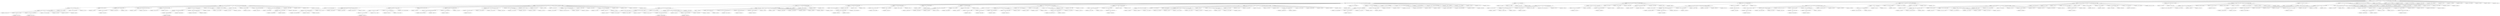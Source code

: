 graph G {
    "Vertex(0) -> [1, 2, 3, 4, 7, 12, 19, 23, 26, 28, 39, 47, 67, 82, 94, 104, 155, 199, 352, 368, 414, 422, 470, 486]";
    "Vertex(1) -> [0, 2, 3, 5, 6, 7, 8, 9, 11, 15, 16, 17, 18, 20, 21, 29, 31, 35, 49, 105, 138, 280, 367, 402, 482]";
    "Vertex(2) -> [1, 0, 8, 24, 58, 59, 278]";
    "Vertex(3) -> [1, 0, 4, 5, 6, 10, 50, 57, 82, 96, 119, 124, 168, 252, 439]";
    "Vertex(4) -> [3, 0, 12, 14, 132, 283, 352, 362]";
    "Vertex(7) -> [0, 1, 9, 17, 23, 26, 36, 41, 76, 128, 141, 263, 400, 402]";
    "Vertex(12) -> [4, 0, 14, 19, 28, 37, 44, 45, 55, 66, 74, 127, 186, 199, 200, 212, 251, 266]";
    "Vertex(19) -> [12, 0, 44, 94, 104, 127, 140, 397]";
    "Vertex(23) -> [7, 0, 39, 47, 67, 87, 108, 112, 126, 141, 217, 241, 246, 375, 463]";
    "Vertex(26) -> [0, 7, 36, 41, 71, 91, 414]";
    "Vertex(28) -> [12, 0, 37, 40, 73, 93, 200, 225, 287]";
    "Vertex(39) -> [23, 0, 108, 126, 182, 228, 470, 492]";
    "Vertex(47) -> [23, 0, 217, 437]";
    "Vertex(67) -> [0, 23, 87, 110, 185]";
    "Vertex(82) -> [0, 3, 168]";
    "Vertex(94) -> [0, 19, 155, 160]";
    "Vertex(104) -> [19, 0, 140]";
    "Vertex(155) -> [94, 0, 160, 422]";
    "Vertex(199) -> [12, 0]";
    "Vertex(352) -> [4, 0, 368]";
    "Vertex(368) -> [352, 0]";
    "Vertex(414) -> [26, 0, 486]";
    "Vertex(422) -> [155, 0]";
    "Vertex(470) -> [39, 0]";
    "Vertex(486) -> [414, 0]";
    "Vertex(5) -> [3, 1, 10, 13, 15, 16, 50, 63, 64, 97, 107, 109, 113, 163, 176, 194, 210, 220, 232, 308, 376, 384]";
    "Vertex(6) -> [1, 3, 21, 22, 25, 42, 92, 96, 102, 133, 134, 150, 162, 173, 175, 235, 237, 242, 252, 271, 325, 361, 411, 452]";
    "Vertex(8) -> [2, 1, 11, 24, 33, 58, 62, 69, 350, 353, 499]";
    "Vertex(9) -> [7, 1, 20, 53, 76, 157, 161, 334, 400]";
    "Vertex(11) -> [1, 8, 33, 154, 243, 301, 493]";
    "Vertex(15) -> [5, 1, 107, 280, 282, 289]";
    "Vertex(16) -> [1, 5, 49, 86, 89, 135, 338]";
    "Vertex(17) -> [1, 7, 18, 29, 32, 46, 48, 84, 114, 123, 183, 203]";
    "Vertex(18) -> [17, 1, 46, 51, 114, 129, 164, 205]";
    "Vertex(20) -> [9, 1, 31, 35, 52, 53, 54, 70, 75, 80, 81, 90, 166, 207, 247, 270, 285, 299, 310, 346, 403, 416, 436]";
    "Vertex(21) -> [6, 1, 22, 258, 361]";
    "Vertex(29) -> [1, 17, 32, 34, 84, 273, 360, 488]";
    "Vertex(31) -> [1, 20, 54, 75, 166, 369]";
    "Vertex(35) -> [20, 1, 52, 70, 105, 198, 207, 244, 481]";
    "Vertex(49) -> [1, 16, 86, 89, 99, 338]";
    "Vertex(105) -> [35, 1, 138, 165, 367, 398, 482]";
    "Vertex(138) -> [105, 1, 165, 293]";
    "Vertex(280) -> [15, 1, 282, 289]";
    "Vertex(367) -> [105, 1]";
    "Vertex(402) -> [7, 1]";
    "Vertex(482) -> [105, 1]";
    "Vertex(24) -> [8, 2, 59]";
    "Vertex(58) -> [8, 2, 499]";
    "Vertex(59) -> [24, 2, 278]";
    "Vertex(278) -> [59, 2]";
    "Vertex(10) -> [5, 3, 13, 27, 57, 61, 97, 106, 143, 189, 209, 219]";
    "Vertex(50) -> [5, 3, 63, 113, 115, 124, 211, 230, 276]";
    "Vertex(57) -> [3, 10, 61]";
    "Vertex(96) -> [3, 6, 119, 448]";
    "Vertex(119) -> [96, 3, 448]";
    "Vertex(124) -> [3, 50, 230, 262, 276, 286]";
    "Vertex(168) -> [3, 82, 439]";
    "Vertex(252) -> [6, 3]";
    "Vertex(439) -> [168, 3]";
    "Vertex(14) -> [4, 12, 45, 132, 186, 193, 212, 248, 283, 300, 307, 356, 362, 432, 485]";
    "Vertex(132) -> [14, 4, 248, 298]";
    "Vertex(283) -> [4, 14]";
    "Vertex(362) -> [4, 14]";
    "Vertex(36) -> [26, 7, 91, 101, 149, 158, 167, 190, 295, 302, 372, 412]";
    "Vertex(41) -> [7, 26, 71, 142, 385, 462]";
    "Vertex(76) -> [7, 9, 128, 161, 250, 334]";
    "Vertex(128) -> [76, 7, 250, 263]";
    "Vertex(141) -> [7, 23, 241, 288]";
    "Vertex(263) -> [128, 7]";
    "Vertex(400) -> [7, 9]";
    "Vertex(37) -> [12, 28, 40, 66, 68, 95, 111, 121, 125, 145, 147, 236, 290, 294, 445, 489]";
    "Vertex(44) -> [19, 12, 397, 410]";
    "Vertex(45) -> [14, 12, 55]";
    "Vertex(55) -> [45, 12]";
    "Vertex(66) -> [12, 37, 68, 74, 95, 153, 234]";
    "Vertex(74) -> [12, 66]";
    "Vertex(127) -> [19, 12, 251, 490]";
    "Vertex(186) -> [14, 12, 193, 335]";
    "Vertex(200) -> [12, 28, 225, 266, 317, 319]";
    "Vertex(212) -> [14, 12, 300, 312]";
    "Vertex(251) -> [127, 12, 490]";
    "Vertex(266) -> [200, 12, 317, 319]";
    "Vertex(140) -> [104, 19]";
    "Vertex(397) -> [19, 44, 410]";
    "Vertex(87) -> [67, 23, 110, 112, 116, 169, 215, 321]";
    "Vertex(108) -> [39, 23, 182, 246]";
    "Vertex(112) -> [87, 23, 116, 478]";
    "Vertex(126) -> [39, 23, 228, 463]";
    "Vertex(217) -> [47, 23, 437]";
    "Vertex(241) -> [141, 23, 288, 375]";
    "Vertex(246) -> [108, 23]";
    "Vertex(375) -> [241, 23]";
    "Vertex(463) -> [126, 23]";
    "Vertex(71) -> [41, 26, 142, 152, 462]";
    "Vertex(91) -> [36, 26, 101, 223, 277, 302, 378]";
    "Vertex(40) -> [37, 28, 73, 78, 100, 111, 227, 245, 345]";
    "Vertex(73) -> [28, 40, 78, 83, 85, 93, 100, 103, 118, 120, 177, 202, 218, 227, 297, 345]";
    "Vertex(93) -> [28, 73]";
    "Vertex(225) -> [28, 200, 287, 355]";
    "Vertex(287) -> [225, 28, 355, 418]";
    "Vertex(182) -> [39, 108]";
    "Vertex(228) -> [39, 126, 492]";
    "Vertex(492) -> [228, 39]";
    "Vertex(437) -> [217, 47]";
    "Vertex(110) -> [67, 87, 185]";
    "Vertex(185) -> [110, 67]";
    "Vertex(160) -> [155, 94]";
    "Vertex(13) -> [10, 5, 27, 30, 38, 64, 72, 179]";
    "Vertex(63) -> [50, 5, 211, 249]";
    "Vertex(64) -> [13, 5, 72, 313, 315, 343]";
    "Vertex(97) -> [5, 10, 106, 109, 143, 180, 376, 420]";
    "Vertex(107) -> [5, 15, 194, 220, 224, 388]";
    "Vertex(109) -> [97, 5, 163, 176, 259, 260, 498]";
    "Vertex(113) -> [5, 50, 115, 137, 339]";
    "Vertex(163) -> [109, 5, 232, 464]";
    "Vertex(176) -> [109, 5, 259]";
    "Vertex(194) -> [107, 5, 210, 395]";
    "Vertex(210) -> [194, 5, 308, 384, 395, 483]";
    "Vertex(220) -> [107, 5, 224, 377, 388, 396, 424]";
    "Vertex(232) -> [163, 5, 464]";
    "Vertex(308) -> [210, 5]";
    "Vertex(376) -> [97, 5]";
    "Vertex(384) -> [210, 5, 483]";
    "Vertex(22) -> [21, 6, 25, 156, 258, 325]";
    "Vertex(25) -> [22, 6, 42, 92, 98, 150, 156, 162, 216, 221, 240, 472]";
    "Vertex(42) -> [6, 25, 98, 117, 151, 271, 281]";
    "Vertex(92) -> [25, 6, 102, 133, 221, 231]";
    "Vertex(102) -> [92, 6, 134, 170, 265, 322, 452]";
    "Vertex(133) -> [92, 6, 175, 197, 235, 242, 337, 370, 442]";
    "Vertex(134) -> [102, 6, 170, 239, 256, 429]";
    "Vertex(150) -> [6, 25, 411, 413]";
    "Vertex(162) -> [6, 25, 173]";
    "Vertex(173) -> [162, 6]";
    "Vertex(175) -> [133, 6, 197]";
    "Vertex(235) -> [133, 6, 237, 254, 428, 451, 475]";
    "Vertex(237) -> [235, 6, 254]";
    "Vertex(242) -> [133, 6, 337]";
    "Vertex(271) -> [6, 42, 281, 320, 332, 358]";
    "Vertex(325) -> [22, 6]";
    "Vertex(361) -> [21, 6]";
    "Vertex(411) -> [150, 6, 413]";
    "Vertex(452) -> [6, 102]";
    "Vertex(33) -> [11, 8, 62, 79, 122, 130, 136, 154, 222]";
    "Vertex(62) -> [33, 8, 69, 77, 79, 88, 122, 146, 191, 192, 213, 261, 304, 350, 354, 390, 447, 449, 465]";
    "Vertex(69) -> [8, 62, 77, 88, 261]";
    "Vertex(350) -> [62, 8, 353, 449]";
    "Vertex(353) -> [350, 8]";
    "Vertex(499) -> [58, 8]";
    "Vertex(53) -> [20, 9, 80, 157, 184, 204]";
    "Vertex(157) -> [53, 9, 184]";
    "Vertex(161) -> [9, 76]";
    "Vertex(334) -> [76, 9]";
    "Vertex(154) -> [33, 11, 243, 301, 344]";
    "Vertex(243) -> [154, 11, 344, 389]";
    "Vertex(301) -> [154, 11, 493]";
    "Vertex(493) -> [301, 11]";
    "Vertex(282) -> [15, 280]";
    "Vertex(289) -> [280, 15]";
    "Vertex(86) -> [49, 16, 99, 181, 255, 305, 373]";
    "Vertex(89) -> [49, 16, 135, 229]";
    "Vertex(135) -> [89, 16, 229, 392]";
    "Vertex(338) -> [49, 16]";
    "Vertex(32) -> [17, 29, 34, 43]";
    "Vertex(46) -> [18, 17, 48, 51, 56, 65, 123, 164, 214, 454, 460]";
    "Vertex(48) -> [46, 17, 56, 183, 399, 454]";
    "Vertex(84) -> [17, 29, 203, 273, 467]";
    "Vertex(114) -> [18, 17, 129, 201, 233, 457]";
    "Vertex(123) -> [17, 46]";
    "Vertex(183) -> [48, 17, 399]";
    "Vertex(203) -> [17, 84, 467]";
    "Vertex(51) -> [18, 46, 205, 214, 306, 342]";
    "Vertex(129) -> [18, 114, 201, 233, 323]";
    "Vertex(164) -> [18, 46]";
    "Vertex(205) -> [51, 18]";
    "Vertex(52) -> [20, 35, 198, 244, 257, 299, 403]";
    "Vertex(54) -> [31, 20, 369, 440]";
    "Vertex(70) -> [35, 20, 285]";
    "Vertex(75) -> [20, 31, 81, 90, 131, 148, 226, 247, 272, 275, 421, 433]";
    "Vertex(80) -> [53, 20]";
    "Vertex(81) -> [75, 20, 131, 148, 226, 272, 393, 404, 468]";
    "Vertex(90) -> [20, 75, 436]";
    "Vertex(166) -> [31, 20]";
    "Vertex(207) -> [20, 35, 310]";
    "Vertex(247) -> [75, 20, 270]";
    "Vertex(270) -> [247, 20]";
    "Vertex(285) -> [20, 70]";
    "Vertex(299) -> [52, 20, 346, 394, 473]";
    "Vertex(310) -> [207, 20, 416]";
    "Vertex(346) -> [299, 20, 394]";
    "Vertex(403) -> [52, 20]";
    "Vertex(416) -> [310, 20]";
    "Vertex(436) -> [90, 20]";
    "Vertex(258) -> [22, 21]";
    "Vertex(34) -> [32, 29, 43, 60, 171, 326, 466]";
    "Vertex(273) -> [84, 29, 360, 476, 488]";
    "Vertex(360) -> [273, 29, 476]";
    "Vertex(488) -> [273, 29]";
    "Vertex(369) -> [54, 31, 440]";
    "Vertex(198) -> [35, 52, 257, 481]";
    "Vertex(244) -> [35, 52]";
    "Vertex(481) -> [198, 35]";
    "Vertex(99) -> [49, 86, 181, 255]";
    "Vertex(165) -> [138, 105, 293, 398]";
    "Vertex(398) -> [165, 105]";
    "Vertex(293) -> [165, 138]";
    "Vertex(27) -> [10, 13, 30, 179]";
    "Vertex(61) -> [57, 10, 189, 209, 291, 314, 341]";
    "Vertex(106) -> [10, 97, 420, 487]";
    "Vertex(143) -> [97, 10, 180]";
    "Vertex(189) -> [61, 10, 219, 291, 314]";
    "Vertex(209) -> [61, 10]";
    "Vertex(219) -> [189, 10]";
    "Vertex(115) -> [50, 113, 137, 339, 446]";
    "Vertex(211) -> [50, 63, 249]";
    "Vertex(230) -> [124, 50, 262, 286, 423]";
    "Vertex(276) -> [124, 50]";
    "Vertex(448) -> [96, 119]";
    "Vertex(262) -> [230, 124]";
    "Vertex(286) -> [230, 124, 423]";
    "Vertex(193) -> [186, 14, 335]";
    "Vertex(248) -> [132, 14, 298, 307, 331, 363, 425]";
    "Vertex(300) -> [212, 14, 312, 356, 497]";
    "Vertex(307) -> [248, 14, 485]";
    "Vertex(356) -> [14, 300, 432]";
    "Vertex(432) -> [356, 14]";
    "Vertex(485) -> [307, 14]";
    "Vertex(298) -> [248, 132, 331, 357]";
    "Vertex(101) -> [36, 91, 149, 223, 277, 405]";
    "Vertex(149) -> [36, 101, 158, 267, 316, 430]";
    "Vertex(158) -> [149, 36, 167, 267, 372]";
    "Vertex(167) -> [158, 36, 190, 268]";
    "Vertex(190) -> [167, 36, 268, 295, 324, 477]";
    "Vertex(295) -> [190, 36, 412, 477]";
    "Vertex(302) -> [91, 36]";
    "Vertex(372) -> [158, 36]";
    "Vertex(412) -> [295, 36]";
    "Vertex(142) -> [71, 41, 152, 208, 385, 443]";
    "Vertex(385) -> [41, 142]";
    "Vertex(462) -> [41, 71]";
    "Vertex(250) -> [128, 76]";
    "Vertex(288) -> [241, 141]";
    "Vertex(68) -> [66, 37, 125, 147, 153, 196, 401, 438]";
    "Vertex(95) -> [37, 66, 121, 234]";
    "Vertex(111) -> [40, 37, 236, 245, 359]";
    "Vertex(121) -> [95, 37, 145, 348, 371, 386, 391, 417, 431]";
    "Vertex(125) -> [68, 37, 196]";
    "Vertex(145) -> [37, 121, 290, 294, 348]";
    "Vertex(147) -> [37, 68, 445]";
    "Vertex(236) -> [111, 37]";
    "Vertex(290) -> [145, 37, 489, 494]";
    "Vertex(294) -> [145, 37]";
    "Vertex(445) -> [147, 37]";
    "Vertex(489) -> [37, 290, 494]";
    "Vertex(410) -> [397, 44]";
    "Vertex(153) -> [68, 66, 401, 407]";
    "Vertex(234) -> [95, 66]";
    "Vertex(490) -> [251, 127]";
    "Vertex(335) -> [193, 186]";
    "Vertex(317) -> [200, 266]";
    "Vertex(319) -> [266, 200]";
    "Vertex(312) -> [212, 300, 497]";
    "Vertex(116) -> [112, 87, 169, 321, 478]";
    "Vertex(169) -> [87, 116, 215]";
    "Vertex(215) -> [169, 87]";
    "Vertex(321) -> [87, 116]";
    "Vertex(478) -> [116, 112]";
    "Vertex(152) -> [71, 142, 208, 274, 444]";
    "Vertex(223) -> [91, 101, 405, 419]";
    "Vertex(277) -> [101, 91, 378]";
    "Vertex(378) -> [277, 91]";
    "Vertex(78) -> [73, 40, 83]";
    "Vertex(100) -> [40, 73, 103, 118, 177, 218, 458]";
    "Vertex(227) -> [40, 73, 297]";
    "Vertex(245) -> [111, 40, 359]";
    "Vertex(345) -> [40, 73]";
    "Vertex(83) -> [78, 73, 85]";
    "Vertex(85) -> [83, 73]";
    "Vertex(103) -> [100, 73, 458]";
    "Vertex(118) -> [100, 73, 120]";
    "Vertex(120) -> [118, 73]";
    "Vertex(177) -> [100, 73, 202, 264, 279, 318]";
    "Vertex(202) -> [177, 73, 264, 318, 329]";
    "Vertex(218) -> [100, 73]";
    "Vertex(297) -> [227, 73]";
    "Vertex(355) -> [287, 225, 418]";
    "Vertex(418) -> [355, 287]";
    "Vertex(30) -> [13, 27, 38, 139, 172, 174, 187, 253, 374, 406]";
    "Vertex(38) -> [30, 13, 139, 406]";
    "Vertex(72) -> [64, 13, 313, 343]";
    "Vertex(179) -> [27, 13]";
    "Vertex(249) -> [211, 63]";
    "Vertex(313) -> [64, 72, 315, 327]";
    "Vertex(315) -> [313, 64, 327]";
    "Vertex(343) -> [72, 64]";
    "Vertex(180) -> [143, 97]";
    "Vertex(420) -> [106, 97, 487]";
    "Vertex(224) -> [220, 107, 377]";
    "Vertex(388) -> [220, 107]";
    "Vertex(259) -> [176, 109, 260, 284, 309, 498]";
    "Vertex(260) -> [259, 109, 284, 296, 309, 409]";
    "Vertex(498) -> [109, 259]";
    "Vertex(137) -> [113, 115, 446]";
    "Vertex(339) -> [115, 113]";
    "Vertex(464) -> [232, 163]";
    "Vertex(395) -> [210, 194]";
    "Vertex(483) -> [384, 210]";
    "Vertex(377) -> [224, 220, 396]";
    "Vertex(396) -> [220, 377, 424, 453, 455]";
    "Vertex(424) -> [396, 220, 453]";
    "Vertex(156) -> [25, 22, 216, 330, 333, 435]";
    "Vertex(98) -> [42, 25, 117, 240]";
    "Vertex(216) -> [156, 25, 330]";
    "Vertex(221) -> [92, 25, 231]";
    "Vertex(240) -> [98, 25, 472]";
    "Vertex(472) -> [240, 25]";
    "Vertex(117) -> [42, 98, 151, 178, 188]";
    "Vertex(151) -> [117, 42, 178, 188, 206, 311]";
    "Vertex(281) -> [271, 42, 320, 332, 358]";
    "Vertex(231) -> [221, 92]";
    "Vertex(170) -> [134, 102, 239, 256, 265, 269, 322, 382]";
    "Vertex(265) -> [170, 102, 269, 351]";
    "Vertex(322) -> [170, 102]";
    "Vertex(197) -> [175, 133, 370, 479]";
    "Vertex(337) -> [242, 133, 442]";
    "Vertex(370) -> [197, 133, 479]";
    "Vertex(442) -> [337, 133]";
    "Vertex(239) -> [170, 134, 429]";
    "Vertex(256) -> [134, 170]";
    "Vertex(429) -> [134, 239]";
    "Vertex(413) -> [150, 411]";
    "Vertex(254) -> [237, 235, 428]";
    "Vertex(428) -> [254, 235, 451, 475]";
    "Vertex(451) -> [235, 428]";
    "Vertex(475) -> [235, 428]";
    "Vertex(320) -> [271, 281]";
    "Vertex(332) -> [281, 271]";
    "Vertex(358) -> [271, 281]";
    "Vertex(79) -> [33, 62, 146, 213, 415]";
    "Vertex(122) -> [33, 62, 130, 136, 144, 426]";
    "Vertex(130) -> [33, 122, 426, 480]";
    "Vertex(136) -> [122, 33, 144, 195, 222, 292, 303, 340, 427, 461]";
    "Vertex(222) -> [136, 33, 292]";
    "Vertex(77) -> [69, 62]";
    "Vertex(88) -> [69, 62, 304, 364, 447]";
    "Vertex(146) -> [79, 62, 191, 192, 383, 390, 415]";
    "Vertex(191) -> [146, 62, 383, 465, 491]";
    "Vertex(192) -> [146, 62, 354, 381]";
    "Vertex(213) -> [79, 62]";
    "Vertex(261) -> [62, 69]";
    "Vertex(304) -> [88, 62, 364]";
    "Vertex(354) -> [192, 62, 381]";
    "Vertex(390) -> [62, 146]";
    "Vertex(447) -> [88, 62]";
    "Vertex(449) -> [350, 62]";
    "Vertex(465) -> [191, 62]";
    "Vertex(184) -> [53, 157, 204, 336, 380]";
    "Vertex(204) -> [184, 53, 336, 380]";
    "Vertex(344) -> [243, 154, 389]";
    "Vertex(389) -> [344, 243]";
    "Vertex(181) -> [86, 99, 373]";
    "Vertex(255) -> [86, 99, 305]";
    "Vertex(305) -> [86, 255]";
    "Vertex(373) -> [86, 181]";
    "Vertex(229) -> [89, 135, 392]";
    "Vertex(392) -> [229, 135]";
    "Vertex(43) -> [34, 32, 60, 171, 366]";
    "Vertex(56) -> [48, 46, 65, 159]";
    "Vertex(65) -> [56, 46, 159, 459, 460]";
    "Vertex(214) -> [46, 51, 306, 342, 408]";
    "Vertex(454) -> [46, 48]";
    "Vertex(460) -> [46, 65]";
    "Vertex(399) -> [48, 183]";
    "Vertex(467) -> [203, 84]";
    "Vertex(201) -> [129, 114, 323, 328, 387]";
    "Vertex(233) -> [114, 129, 457]";
    "Vertex(457) -> [233, 114]";
    "Vertex(306) -> [214, 51, 408]";
    "Vertex(342) -> [214, 51]";
    "Vertex(323) -> [201, 129, 328, 441]";
    "Vertex(257) -> [198, 52]";
    "Vertex(440) -> [369, 54]";
    "Vertex(131) -> [75, 81, 433]";
    "Vertex(148) -> [81, 75, 393]";
    "Vertex(226) -> [75, 81]";
    "Vertex(272) -> [75, 81, 275, 404]";
    "Vertex(275) -> [272, 75, 421]";
    "Vertex(421) -> [275, 75]";
    "Vertex(433) -> [131, 75]";
    "Vertex(393) -> [81, 148]";
    "Vertex(404) -> [272, 81, 468]";
    "Vertex(468) -> [404, 81]";
    "Vertex(394) -> [346, 299, 473]";
    "Vertex(473) -> [394, 299]";
    "Vertex(60) -> [43, 34, 366, 466]";
    "Vertex(171) -> [43, 34, 326, 347]";
    "Vertex(326) -> [171, 34, 347]";
    "Vertex(466) -> [60, 34]";
    "Vertex(476) -> [360, 273]";
    "Vertex(291) -> [189, 61]";
    "Vertex(314) -> [189, 61, 341]";
    "Vertex(341) -> [314, 61]";
    "Vertex(487) -> [420, 106]";
    "Vertex(446) -> [115, 137]";
    "Vertex(423) -> [230, 286]";
    "Vertex(331) -> [248, 298, 357, 363]";
    "Vertex(363) -> [331, 248, 425, 471]";
    "Vertex(425) -> [363, 248, 471]";
    "Vertex(497) -> [312, 300]";
    "Vertex(357) -> [331, 298]";
    "Vertex(405) -> [223, 101, 419, 469]";
    "Vertex(267) -> [158, 149, 316, 430]";
    "Vertex(316) -> [267, 149]";
    "Vertex(430) -> [267, 149]";
    "Vertex(268) -> [167, 190, 324, 450]";
    "Vertex(324) -> [268, 190, 450, 495]";
    "Vertex(477) -> [295, 190]";
    "Vertex(208) -> [152, 142, 274, 443]";
    "Vertex(443) -> [208, 142]";
    "Vertex(196) -> [125, 68]";
    "Vertex(401) -> [68, 153, 407, 438]";
    "Vertex(438) -> [68, 401]";
    "Vertex(359) -> [245, 111]";
    "Vertex(348) -> [145, 121, 371, 431]";
    "Vertex(371) -> [121, 348, 386, 417]";
    "Vertex(386) -> [121, 371, 391]";
    "Vertex(391) -> [121, 386]";
    "Vertex(417) -> [371, 121]";
    "Vertex(431) -> [348, 121]";
    "Vertex(494) -> [489, 290]";
    "Vertex(407) -> [153, 401]";
    "Vertex(274) -> [208, 152, 444]";
    "Vertex(444) -> [274, 152]";
    "Vertex(419) -> [223, 405, 469]";
    "Vertex(458) -> [103, 100]";
    "Vertex(264) -> [202, 177, 279, 329, 434, 474]";
    "Vertex(279) -> [177, 264]";
    "Vertex(318) -> [202, 177]";
    "Vertex(329) -> [264, 202, 434, 474, 496]";
    "Vertex(139) -> [38, 30, 172]";
    "Vertex(172) -> [30, 139, 174, 238]";
    "Vertex(174) -> [172, 30, 187, 238, 365, 374]";
    "Vertex(187) -> [174, 30, 253, 365]";
    "Vertex(253) -> [187, 30]";
    "Vertex(374) -> [30, 174]";
    "Vertex(406) -> [30, 38]";
    "Vertex(327) -> [313, 315]";
    "Vertex(284) -> [260, 259, 296, 349]";
    "Vertex(309) -> [260, 259, 409]";
    "Vertex(296) -> [284, 260, 349]";
    "Vertex(409) -> [260, 309]";
    "Vertex(453) -> [424, 396, 455]";
    "Vertex(455) -> [396, 453]";
    "Vertex(330) -> [216, 156, 333, 435]";
    "Vertex(333) -> [330, 156]";
    "Vertex(435) -> [330, 156]";
    "Vertex(178) -> [117, 151, 311, 484]";
    "Vertex(188) -> [151, 117, 206]";
    "Vertex(206) -> [188, 151]";
    "Vertex(311) -> [178, 151, 484]";
    "Vertex(269) -> [265, 170, 351, 382]";
    "Vertex(382) -> [269, 170]";
    "Vertex(351) -> [269, 265]";
    "Vertex(479) -> [370, 197]";
    "Vertex(415) -> [146, 79]";
    "Vertex(144) -> [122, 136, 195]";
    "Vertex(426) -> [130, 122, 480]";
    "Vertex(480) -> [426, 130]";
    "Vertex(195) -> [136, 144, 427]";
    "Vertex(292) -> [222, 136, 303, 340, 379, 461]";
    "Vertex(303) -> [292, 136]";
    "Vertex(340) -> [292, 136, 379, 456]";
    "Vertex(427) -> [195, 136]";
    "Vertex(461) -> [136, 292]";
    "Vertex(364) -> [88, 304]";
    "Vertex(383) -> [191, 146, 491]";
    "Vertex(491) -> [383, 191]";
    "Vertex(381) -> [354, 192]";
    "Vertex(336) -> [204, 184]";
    "Vertex(380) -> [204, 184]";
    "Vertex(366) -> [43, 60]";
    "Vertex(159) -> [56, 65, 459]";
    "Vertex(459) -> [159, 65]";
    "Vertex(408) -> [306, 214]";
    "Vertex(328) -> [201, 323, 387, 441]";
    "Vertex(387) -> [201, 328]";
    "Vertex(441) -> [323, 328]";
    "Vertex(347) -> [326, 171]";
    "Vertex(471) -> [425, 363]";
    "Vertex(469) -> [405, 419]";
    "Vertex(450) -> [324, 268, 495]";
    "Vertex(495) -> [450, 324]";
    "Vertex(434) -> [329, 264, 496]";
    "Vertex(474) -> [329, 264]";
    "Vertex(496) -> [329, 434]";
    "Vertex(238) -> [172, 174]";
    "Vertex(365) -> [187, 174]";
    "Vertex(349) -> [284, 296]";
    "Vertex(484) -> [178, 311]";
    "Vertex(379) -> [340, 292, 456]";
    "Vertex(456) -> [340, 379]";
    "Vertex(0) -> [1, 2, 3, 4, 7, 12, 19, 23, 26, 28, 39, 47, 67, 82, 94, 104, 155, 199, 352, 368, 414, 422, 470, 486]" -- "Vertex(1) -> [0, 2, 3, 5, 6, 7, 8, 9, 11, 15, 16, 17, 18, 20, 21, 29, 31, 35, 49, 105, 138, 280, 367, 402, 482]";
    "Vertex(0) -> [1, 2, 3, 4, 7, 12, 19, 23, 26, 28, 39, 47, 67, 82, 94, 104, 155, 199, 352, 368, 414, 422, 470, 486]" -- "Vertex(2) -> [1, 0, 8, 24, 58, 59, 278]";
    "Vertex(0) -> [1, 2, 3, 4, 7, 12, 19, 23, 26, 28, 39, 47, 67, 82, 94, 104, 155, 199, 352, 368, 414, 422, 470, 486]" -- "Vertex(3) -> [1, 0, 4, 5, 6, 10, 50, 57, 82, 96, 119, 124, 168, 252, 439]";
    "Vertex(0) -> [1, 2, 3, 4, 7, 12, 19, 23, 26, 28, 39, 47, 67, 82, 94, 104, 155, 199, 352, 368, 414, 422, 470, 486]" -- "Vertex(4) -> [3, 0, 12, 14, 132, 283, 352, 362]";
    "Vertex(0) -> [1, 2, 3, 4, 7, 12, 19, 23, 26, 28, 39, 47, 67, 82, 94, 104, 155, 199, 352, 368, 414, 422, 470, 486]" -- "Vertex(7) -> [0, 1, 9, 17, 23, 26, 36, 41, 76, 128, 141, 263, 400, 402]";
    "Vertex(0) -> [1, 2, 3, 4, 7, 12, 19, 23, 26, 28, 39, 47, 67, 82, 94, 104, 155, 199, 352, 368, 414, 422, 470, 486]" -- "Vertex(12) -> [4, 0, 14, 19, 28, 37, 44, 45, 55, 66, 74, 127, 186, 199, 200, 212, 251, 266]";
    "Vertex(0) -> [1, 2, 3, 4, 7, 12, 19, 23, 26, 28, 39, 47, 67, 82, 94, 104, 155, 199, 352, 368, 414, 422, 470, 486]" -- "Vertex(19) -> [12, 0, 44, 94, 104, 127, 140, 397]";
    "Vertex(0) -> [1, 2, 3, 4, 7, 12, 19, 23, 26, 28, 39, 47, 67, 82, 94, 104, 155, 199, 352, 368, 414, 422, 470, 486]" -- "Vertex(23) -> [7, 0, 39, 47, 67, 87, 108, 112, 126, 141, 217, 241, 246, 375, 463]";
    "Vertex(0) -> [1, 2, 3, 4, 7, 12, 19, 23, 26, 28, 39, 47, 67, 82, 94, 104, 155, 199, 352, 368, 414, 422, 470, 486]" -- "Vertex(26) -> [0, 7, 36, 41, 71, 91, 414]";
    "Vertex(0) -> [1, 2, 3, 4, 7, 12, 19, 23, 26, 28, 39, 47, 67, 82, 94, 104, 155, 199, 352, 368, 414, 422, 470, 486]" -- "Vertex(28) -> [12, 0, 37, 40, 73, 93, 200, 225, 287]";
    "Vertex(0) -> [1, 2, 3, 4, 7, 12, 19, 23, 26, 28, 39, 47, 67, 82, 94, 104, 155, 199, 352, 368, 414, 422, 470, 486]" -- "Vertex(39) -> [23, 0, 108, 126, 182, 228, 470, 492]";
    "Vertex(0) -> [1, 2, 3, 4, 7, 12, 19, 23, 26, 28, 39, 47, 67, 82, 94, 104, 155, 199, 352, 368, 414, 422, 470, 486]" -- "Vertex(47) -> [23, 0, 217, 437]";
    "Vertex(0) -> [1, 2, 3, 4, 7, 12, 19, 23, 26, 28, 39, 47, 67, 82, 94, 104, 155, 199, 352, 368, 414, 422, 470, 486]" -- "Vertex(67) -> [0, 23, 87, 110, 185]";
    "Vertex(0) -> [1, 2, 3, 4, 7, 12, 19, 23, 26, 28, 39, 47, 67, 82, 94, 104, 155, 199, 352, 368, 414, 422, 470, 486]" -- "Vertex(82) -> [0, 3, 168]";
    "Vertex(0) -> [1, 2, 3, 4, 7, 12, 19, 23, 26, 28, 39, 47, 67, 82, 94, 104, 155, 199, 352, 368, 414, 422, 470, 486]" -- "Vertex(94) -> [0, 19, 155, 160]";
    "Vertex(0) -> [1, 2, 3, 4, 7, 12, 19, 23, 26, 28, 39, 47, 67, 82, 94, 104, 155, 199, 352, 368, 414, 422, 470, 486]" -- "Vertex(104) -> [19, 0, 140]";
    "Vertex(0) -> [1, 2, 3, 4, 7, 12, 19, 23, 26, 28, 39, 47, 67, 82, 94, 104, 155, 199, 352, 368, 414, 422, 470, 486]" -- "Vertex(155) -> [94, 0, 160, 422]";
    "Vertex(0) -> [1, 2, 3, 4, 7, 12, 19, 23, 26, 28, 39, 47, 67, 82, 94, 104, 155, 199, 352, 368, 414, 422, 470, 486]" -- "Vertex(199) -> [12, 0]";
    "Vertex(0) -> [1, 2, 3, 4, 7, 12, 19, 23, 26, 28, 39, 47, 67, 82, 94, 104, 155, 199, 352, 368, 414, 422, 470, 486]" -- "Vertex(352) -> [4, 0, 368]";
    "Vertex(0) -> [1, 2, 3, 4, 7, 12, 19, 23, 26, 28, 39, 47, 67, 82, 94, 104, 155, 199, 352, 368, 414, 422, 470, 486]" -- "Vertex(368) -> [352, 0]";
    "Vertex(0) -> [1, 2, 3, 4, 7, 12, 19, 23, 26, 28, 39, 47, 67, 82, 94, 104, 155, 199, 352, 368, 414, 422, 470, 486]" -- "Vertex(414) -> [26, 0, 486]";
    "Vertex(0) -> [1, 2, 3, 4, 7, 12, 19, 23, 26, 28, 39, 47, 67, 82, 94, 104, 155, 199, 352, 368, 414, 422, 470, 486]" -- "Vertex(422) -> [155, 0]";
    "Vertex(0) -> [1, 2, 3, 4, 7, 12, 19, 23, 26, 28, 39, 47, 67, 82, 94, 104, 155, 199, 352, 368, 414, 422, 470, 486]" -- "Vertex(470) -> [39, 0]";
    "Vertex(0) -> [1, 2, 3, 4, 7, 12, 19, 23, 26, 28, 39, 47, 67, 82, 94, 104, 155, 199, 352, 368, 414, 422, 470, 486]" -- "Vertex(486) -> [414, 0]";
    "Vertex(1) -> [0, 2, 3, 5, 6, 7, 8, 9, 11, 15, 16, 17, 18, 20, 21, 29, 31, 35, 49, 105, 138, 280, 367, 402, 482]" -- "Vertex(5) -> [3, 1, 10, 13, 15, 16, 50, 63, 64, 97, 107, 109, 113, 163, 176, 194, 210, 220, 232, 308, 376, 384]";
    "Vertex(1) -> [0, 2, 3, 5, 6, 7, 8, 9, 11, 15, 16, 17, 18, 20, 21, 29, 31, 35, 49, 105, 138, 280, 367, 402, 482]" -- "Vertex(6) -> [1, 3, 21, 22, 25, 42, 92, 96, 102, 133, 134, 150, 162, 173, 175, 235, 237, 242, 252, 271, 325, 361, 411, 452]";
    "Vertex(1) -> [0, 2, 3, 5, 6, 7, 8, 9, 11, 15, 16, 17, 18, 20, 21, 29, 31, 35, 49, 105, 138, 280, 367, 402, 482]" -- "Vertex(8) -> [2, 1, 11, 24, 33, 58, 62, 69, 350, 353, 499]";
    "Vertex(1) -> [0, 2, 3, 5, 6, 7, 8, 9, 11, 15, 16, 17, 18, 20, 21, 29, 31, 35, 49, 105, 138, 280, 367, 402, 482]" -- "Vertex(9) -> [7, 1, 20, 53, 76, 157, 161, 334, 400]";
    "Vertex(1) -> [0, 2, 3, 5, 6, 7, 8, 9, 11, 15, 16, 17, 18, 20, 21, 29, 31, 35, 49, 105, 138, 280, 367, 402, 482]" -- "Vertex(11) -> [1, 8, 33, 154, 243, 301, 493]";
    "Vertex(1) -> [0, 2, 3, 5, 6, 7, 8, 9, 11, 15, 16, 17, 18, 20, 21, 29, 31, 35, 49, 105, 138, 280, 367, 402, 482]" -- "Vertex(15) -> [5, 1, 107, 280, 282, 289]";
    "Vertex(1) -> [0, 2, 3, 5, 6, 7, 8, 9, 11, 15, 16, 17, 18, 20, 21, 29, 31, 35, 49, 105, 138, 280, 367, 402, 482]" -- "Vertex(16) -> [1, 5, 49, 86, 89, 135, 338]";
    "Vertex(1) -> [0, 2, 3, 5, 6, 7, 8, 9, 11, 15, 16, 17, 18, 20, 21, 29, 31, 35, 49, 105, 138, 280, 367, 402, 482]" -- "Vertex(17) -> [1, 7, 18, 29, 32, 46, 48, 84, 114, 123, 183, 203]";
    "Vertex(1) -> [0, 2, 3, 5, 6, 7, 8, 9, 11, 15, 16, 17, 18, 20, 21, 29, 31, 35, 49, 105, 138, 280, 367, 402, 482]" -- "Vertex(18) -> [17, 1, 46, 51, 114, 129, 164, 205]";
    "Vertex(1) -> [0, 2, 3, 5, 6, 7, 8, 9, 11, 15, 16, 17, 18, 20, 21, 29, 31, 35, 49, 105, 138, 280, 367, 402, 482]" -- "Vertex(20) -> [9, 1, 31, 35, 52, 53, 54, 70, 75, 80, 81, 90, 166, 207, 247, 270, 285, 299, 310, 346, 403, 416, 436]";
    "Vertex(1) -> [0, 2, 3, 5, 6, 7, 8, 9, 11, 15, 16, 17, 18, 20, 21, 29, 31, 35, 49, 105, 138, 280, 367, 402, 482]" -- "Vertex(21) -> [6, 1, 22, 258, 361]";
    "Vertex(1) -> [0, 2, 3, 5, 6, 7, 8, 9, 11, 15, 16, 17, 18, 20, 21, 29, 31, 35, 49, 105, 138, 280, 367, 402, 482]" -- "Vertex(29) -> [1, 17, 32, 34, 84, 273, 360, 488]";
    "Vertex(1) -> [0, 2, 3, 5, 6, 7, 8, 9, 11, 15, 16, 17, 18, 20, 21, 29, 31, 35, 49, 105, 138, 280, 367, 402, 482]" -- "Vertex(31) -> [1, 20, 54, 75, 166, 369]";
    "Vertex(1) -> [0, 2, 3, 5, 6, 7, 8, 9, 11, 15, 16, 17, 18, 20, 21, 29, 31, 35, 49, 105, 138, 280, 367, 402, 482]" -- "Vertex(35) -> [20, 1, 52, 70, 105, 198, 207, 244, 481]";
    "Vertex(1) -> [0, 2, 3, 5, 6, 7, 8, 9, 11, 15, 16, 17, 18, 20, 21, 29, 31, 35, 49, 105, 138, 280, 367, 402, 482]" -- "Vertex(49) -> [1, 16, 86, 89, 99, 338]";
    "Vertex(1) -> [0, 2, 3, 5, 6, 7, 8, 9, 11, 15, 16, 17, 18, 20, 21, 29, 31, 35, 49, 105, 138, 280, 367, 402, 482]" -- "Vertex(105) -> [35, 1, 138, 165, 367, 398, 482]";
    "Vertex(1) -> [0, 2, 3, 5, 6, 7, 8, 9, 11, 15, 16, 17, 18, 20, 21, 29, 31, 35, 49, 105, 138, 280, 367, 402, 482]" -- "Vertex(138) -> [105, 1, 165, 293]";
    "Vertex(1) -> [0, 2, 3, 5, 6, 7, 8, 9, 11, 15, 16, 17, 18, 20, 21, 29, 31, 35, 49, 105, 138, 280, 367, 402, 482]" -- "Vertex(280) -> [15, 1, 282, 289]";
    "Vertex(1) -> [0, 2, 3, 5, 6, 7, 8, 9, 11, 15, 16, 17, 18, 20, 21, 29, 31, 35, 49, 105, 138, 280, 367, 402, 482]" -- "Vertex(367) -> [105, 1]";
    "Vertex(1) -> [0, 2, 3, 5, 6, 7, 8, 9, 11, 15, 16, 17, 18, 20, 21, 29, 31, 35, 49, 105, 138, 280, 367, 402, 482]" -- "Vertex(402) -> [7, 1]";
    "Vertex(1) -> [0, 2, 3, 5, 6, 7, 8, 9, 11, 15, 16, 17, 18, 20, 21, 29, 31, 35, 49, 105, 138, 280, 367, 402, 482]" -- "Vertex(482) -> [105, 1]";
    "Vertex(2) -> [1, 0, 8, 24, 58, 59, 278]" -- "Vertex(24) -> [8, 2, 59]";
    "Vertex(2) -> [1, 0, 8, 24, 58, 59, 278]" -- "Vertex(58) -> [8, 2, 499]";
    "Vertex(2) -> [1, 0, 8, 24, 58, 59, 278]" -- "Vertex(59) -> [24, 2, 278]";
    "Vertex(2) -> [1, 0, 8, 24, 58, 59, 278]" -- "Vertex(278) -> [59, 2]";
    "Vertex(3) -> [1, 0, 4, 5, 6, 10, 50, 57, 82, 96, 119, 124, 168, 252, 439]" -- "Vertex(10) -> [5, 3, 13, 27, 57, 61, 97, 106, 143, 189, 209, 219]";
    "Vertex(3) -> [1, 0, 4, 5, 6, 10, 50, 57, 82, 96, 119, 124, 168, 252, 439]" -- "Vertex(50) -> [5, 3, 63, 113, 115, 124, 211, 230, 276]";
    "Vertex(3) -> [1, 0, 4, 5, 6, 10, 50, 57, 82, 96, 119, 124, 168, 252, 439]" -- "Vertex(57) -> [3, 10, 61]";
    "Vertex(3) -> [1, 0, 4, 5, 6, 10, 50, 57, 82, 96, 119, 124, 168, 252, 439]" -- "Vertex(96) -> [3, 6, 119, 448]";
    "Vertex(3) -> [1, 0, 4, 5, 6, 10, 50, 57, 82, 96, 119, 124, 168, 252, 439]" -- "Vertex(119) -> [96, 3, 448]";
    "Vertex(3) -> [1, 0, 4, 5, 6, 10, 50, 57, 82, 96, 119, 124, 168, 252, 439]" -- "Vertex(124) -> [3, 50, 230, 262, 276, 286]";
    "Vertex(3) -> [1, 0, 4, 5, 6, 10, 50, 57, 82, 96, 119, 124, 168, 252, 439]" -- "Vertex(168) -> [3, 82, 439]";
    "Vertex(3) -> [1, 0, 4, 5, 6, 10, 50, 57, 82, 96, 119, 124, 168, 252, 439]" -- "Vertex(252) -> [6, 3]";
    "Vertex(3) -> [1, 0, 4, 5, 6, 10, 50, 57, 82, 96, 119, 124, 168, 252, 439]" -- "Vertex(439) -> [168, 3]";
    "Vertex(4) -> [3, 0, 12, 14, 132, 283, 352, 362]" -- "Vertex(14) -> [4, 12, 45, 132, 186, 193, 212, 248, 283, 300, 307, 356, 362, 432, 485]";
    "Vertex(4) -> [3, 0, 12, 14, 132, 283, 352, 362]" -- "Vertex(132) -> [14, 4, 248, 298]";
    "Vertex(4) -> [3, 0, 12, 14, 132, 283, 352, 362]" -- "Vertex(283) -> [4, 14]";
    "Vertex(4) -> [3, 0, 12, 14, 132, 283, 352, 362]" -- "Vertex(362) -> [4, 14]";
    "Vertex(7) -> [0, 1, 9, 17, 23, 26, 36, 41, 76, 128, 141, 263, 400, 402]" -- "Vertex(36) -> [26, 7, 91, 101, 149, 158, 167, 190, 295, 302, 372, 412]";
    "Vertex(7) -> [0, 1, 9, 17, 23, 26, 36, 41, 76, 128, 141, 263, 400, 402]" -- "Vertex(41) -> [7, 26, 71, 142, 385, 462]";
    "Vertex(7) -> [0, 1, 9, 17, 23, 26, 36, 41, 76, 128, 141, 263, 400, 402]" -- "Vertex(76) -> [7, 9, 128, 161, 250, 334]";
    "Vertex(7) -> [0, 1, 9, 17, 23, 26, 36, 41, 76, 128, 141, 263, 400, 402]" -- "Vertex(128) -> [76, 7, 250, 263]";
    "Vertex(7) -> [0, 1, 9, 17, 23, 26, 36, 41, 76, 128, 141, 263, 400, 402]" -- "Vertex(141) -> [7, 23, 241, 288]";
    "Vertex(7) -> [0, 1, 9, 17, 23, 26, 36, 41, 76, 128, 141, 263, 400, 402]" -- "Vertex(263) -> [128, 7]";
    "Vertex(7) -> [0, 1, 9, 17, 23, 26, 36, 41, 76, 128, 141, 263, 400, 402]" -- "Vertex(400) -> [7, 9]";
    "Vertex(12) -> [4, 0, 14, 19, 28, 37, 44, 45, 55, 66, 74, 127, 186, 199, 200, 212, 251, 266]" -- "Vertex(37) -> [12, 28, 40, 66, 68, 95, 111, 121, 125, 145, 147, 236, 290, 294, 445, 489]";
    "Vertex(12) -> [4, 0, 14, 19, 28, 37, 44, 45, 55, 66, 74, 127, 186, 199, 200, 212, 251, 266]" -- "Vertex(44) -> [19, 12, 397, 410]";
    "Vertex(12) -> [4, 0, 14, 19, 28, 37, 44, 45, 55, 66, 74, 127, 186, 199, 200, 212, 251, 266]" -- "Vertex(45) -> [14, 12, 55]";
    "Vertex(12) -> [4, 0, 14, 19, 28, 37, 44, 45, 55, 66, 74, 127, 186, 199, 200, 212, 251, 266]" -- "Vertex(55) -> [45, 12]";
    "Vertex(12) -> [4, 0, 14, 19, 28, 37, 44, 45, 55, 66, 74, 127, 186, 199, 200, 212, 251, 266]" -- "Vertex(66) -> [12, 37, 68, 74, 95, 153, 234]";
    "Vertex(12) -> [4, 0, 14, 19, 28, 37, 44, 45, 55, 66, 74, 127, 186, 199, 200, 212, 251, 266]" -- "Vertex(74) -> [12, 66]";
    "Vertex(12) -> [4, 0, 14, 19, 28, 37, 44, 45, 55, 66, 74, 127, 186, 199, 200, 212, 251, 266]" -- "Vertex(127) -> [19, 12, 251, 490]";
    "Vertex(12) -> [4, 0, 14, 19, 28, 37, 44, 45, 55, 66, 74, 127, 186, 199, 200, 212, 251, 266]" -- "Vertex(186) -> [14, 12, 193, 335]";
    "Vertex(12) -> [4, 0, 14, 19, 28, 37, 44, 45, 55, 66, 74, 127, 186, 199, 200, 212, 251, 266]" -- "Vertex(200) -> [12, 28, 225, 266, 317, 319]";
    "Vertex(12) -> [4, 0, 14, 19, 28, 37, 44, 45, 55, 66, 74, 127, 186, 199, 200, 212, 251, 266]" -- "Vertex(212) -> [14, 12, 300, 312]";
    "Vertex(12) -> [4, 0, 14, 19, 28, 37, 44, 45, 55, 66, 74, 127, 186, 199, 200, 212, 251, 266]" -- "Vertex(251) -> [127, 12, 490]";
    "Vertex(12) -> [4, 0, 14, 19, 28, 37, 44, 45, 55, 66, 74, 127, 186, 199, 200, 212, 251, 266]" -- "Vertex(266) -> [200, 12, 317, 319]";
    "Vertex(19) -> [12, 0, 44, 94, 104, 127, 140, 397]" -- "Vertex(140) -> [104, 19]";
    "Vertex(19) -> [12, 0, 44, 94, 104, 127, 140, 397]" -- "Vertex(397) -> [19, 44, 410]";
    "Vertex(23) -> [7, 0, 39, 47, 67, 87, 108, 112, 126, 141, 217, 241, 246, 375, 463]" -- "Vertex(87) -> [67, 23, 110, 112, 116, 169, 215, 321]";
    "Vertex(23) -> [7, 0, 39, 47, 67, 87, 108, 112, 126, 141, 217, 241, 246, 375, 463]" -- "Vertex(108) -> [39, 23, 182, 246]";
    "Vertex(23) -> [7, 0, 39, 47, 67, 87, 108, 112, 126, 141, 217, 241, 246, 375, 463]" -- "Vertex(112) -> [87, 23, 116, 478]";
    "Vertex(23) -> [7, 0, 39, 47, 67, 87, 108, 112, 126, 141, 217, 241, 246, 375, 463]" -- "Vertex(126) -> [39, 23, 228, 463]";
    "Vertex(23) -> [7, 0, 39, 47, 67, 87, 108, 112, 126, 141, 217, 241, 246, 375, 463]" -- "Vertex(217) -> [47, 23, 437]";
    "Vertex(23) -> [7, 0, 39, 47, 67, 87, 108, 112, 126, 141, 217, 241, 246, 375, 463]" -- "Vertex(241) -> [141, 23, 288, 375]";
    "Vertex(23) -> [7, 0, 39, 47, 67, 87, 108, 112, 126, 141, 217, 241, 246, 375, 463]" -- "Vertex(246) -> [108, 23]";
    "Vertex(23) -> [7, 0, 39, 47, 67, 87, 108, 112, 126, 141, 217, 241, 246, 375, 463]" -- "Vertex(375) -> [241, 23]";
    "Vertex(23) -> [7, 0, 39, 47, 67, 87, 108, 112, 126, 141, 217, 241, 246, 375, 463]" -- "Vertex(463) -> [126, 23]";
    "Vertex(26) -> [0, 7, 36, 41, 71, 91, 414]" -- "Vertex(71) -> [41, 26, 142, 152, 462]";
    "Vertex(26) -> [0, 7, 36, 41, 71, 91, 414]" -- "Vertex(91) -> [36, 26, 101, 223, 277, 302, 378]";
    "Vertex(28) -> [12, 0, 37, 40, 73, 93, 200, 225, 287]" -- "Vertex(40) -> [37, 28, 73, 78, 100, 111, 227, 245, 345]";
    "Vertex(28) -> [12, 0, 37, 40, 73, 93, 200, 225, 287]" -- "Vertex(73) -> [28, 40, 78, 83, 85, 93, 100, 103, 118, 120, 177, 202, 218, 227, 297, 345]";
    "Vertex(28) -> [12, 0, 37, 40, 73, 93, 200, 225, 287]" -- "Vertex(93) -> [28, 73]";
    "Vertex(28) -> [12, 0, 37, 40, 73, 93, 200, 225, 287]" -- "Vertex(225) -> [28, 200, 287, 355]";
    "Vertex(28) -> [12, 0, 37, 40, 73, 93, 200, 225, 287]" -- "Vertex(287) -> [225, 28, 355, 418]";
    "Vertex(39) -> [23, 0, 108, 126, 182, 228, 470, 492]" -- "Vertex(182) -> [39, 108]";
    "Vertex(39) -> [23, 0, 108, 126, 182, 228, 470, 492]" -- "Vertex(228) -> [39, 126, 492]";
    "Vertex(39) -> [23, 0, 108, 126, 182, 228, 470, 492]" -- "Vertex(492) -> [228, 39]";
    "Vertex(47) -> [23, 0, 217, 437]" -- "Vertex(437) -> [217, 47]";
    "Vertex(67) -> [0, 23, 87, 110, 185]" -- "Vertex(110) -> [67, 87, 185]";
    "Vertex(67) -> [0, 23, 87, 110, 185]" -- "Vertex(185) -> [110, 67]";
    "Vertex(94) -> [0, 19, 155, 160]" -- "Vertex(160) -> [155, 94]";
    "Vertex(5) -> [3, 1, 10, 13, 15, 16, 50, 63, 64, 97, 107, 109, 113, 163, 176, 194, 210, 220, 232, 308, 376, 384]" -- "Vertex(13) -> [10, 5, 27, 30, 38, 64, 72, 179]";
    "Vertex(5) -> [3, 1, 10, 13, 15, 16, 50, 63, 64, 97, 107, 109, 113, 163, 176, 194, 210, 220, 232, 308, 376, 384]" -- "Vertex(63) -> [50, 5, 211, 249]";
    "Vertex(5) -> [3, 1, 10, 13, 15, 16, 50, 63, 64, 97, 107, 109, 113, 163, 176, 194, 210, 220, 232, 308, 376, 384]" -- "Vertex(64) -> [13, 5, 72, 313, 315, 343]";
    "Vertex(5) -> [3, 1, 10, 13, 15, 16, 50, 63, 64, 97, 107, 109, 113, 163, 176, 194, 210, 220, 232, 308, 376, 384]" -- "Vertex(97) -> [5, 10, 106, 109, 143, 180, 376, 420]";
    "Vertex(5) -> [3, 1, 10, 13, 15, 16, 50, 63, 64, 97, 107, 109, 113, 163, 176, 194, 210, 220, 232, 308, 376, 384]" -- "Vertex(107) -> [5, 15, 194, 220, 224, 388]";
    "Vertex(5) -> [3, 1, 10, 13, 15, 16, 50, 63, 64, 97, 107, 109, 113, 163, 176, 194, 210, 220, 232, 308, 376, 384]" -- "Vertex(109) -> [97, 5, 163, 176, 259, 260, 498]";
    "Vertex(5) -> [3, 1, 10, 13, 15, 16, 50, 63, 64, 97, 107, 109, 113, 163, 176, 194, 210, 220, 232, 308, 376, 384]" -- "Vertex(113) -> [5, 50, 115, 137, 339]";
    "Vertex(5) -> [3, 1, 10, 13, 15, 16, 50, 63, 64, 97, 107, 109, 113, 163, 176, 194, 210, 220, 232, 308, 376, 384]" -- "Vertex(163) -> [109, 5, 232, 464]";
    "Vertex(5) -> [3, 1, 10, 13, 15, 16, 50, 63, 64, 97, 107, 109, 113, 163, 176, 194, 210, 220, 232, 308, 376, 384]" -- "Vertex(176) -> [109, 5, 259]";
    "Vertex(5) -> [3, 1, 10, 13, 15, 16, 50, 63, 64, 97, 107, 109, 113, 163, 176, 194, 210, 220, 232, 308, 376, 384]" -- "Vertex(194) -> [107, 5, 210, 395]";
    "Vertex(5) -> [3, 1, 10, 13, 15, 16, 50, 63, 64, 97, 107, 109, 113, 163, 176, 194, 210, 220, 232, 308, 376, 384]" -- "Vertex(210) -> [194, 5, 308, 384, 395, 483]";
    "Vertex(5) -> [3, 1, 10, 13, 15, 16, 50, 63, 64, 97, 107, 109, 113, 163, 176, 194, 210, 220, 232, 308, 376, 384]" -- "Vertex(220) -> [107, 5, 224, 377, 388, 396, 424]";
    "Vertex(5) -> [3, 1, 10, 13, 15, 16, 50, 63, 64, 97, 107, 109, 113, 163, 176, 194, 210, 220, 232, 308, 376, 384]" -- "Vertex(232) -> [163, 5, 464]";
    "Vertex(5) -> [3, 1, 10, 13, 15, 16, 50, 63, 64, 97, 107, 109, 113, 163, 176, 194, 210, 220, 232, 308, 376, 384]" -- "Vertex(308) -> [210, 5]";
    "Vertex(5) -> [3, 1, 10, 13, 15, 16, 50, 63, 64, 97, 107, 109, 113, 163, 176, 194, 210, 220, 232, 308, 376, 384]" -- "Vertex(376) -> [97, 5]";
    "Vertex(5) -> [3, 1, 10, 13, 15, 16, 50, 63, 64, 97, 107, 109, 113, 163, 176, 194, 210, 220, 232, 308, 376, 384]" -- "Vertex(384) -> [210, 5, 483]";
    "Vertex(6) -> [1, 3, 21, 22, 25, 42, 92, 96, 102, 133, 134, 150, 162, 173, 175, 235, 237, 242, 252, 271, 325, 361, 411, 452]" -- "Vertex(22) -> [21, 6, 25, 156, 258, 325]";
    "Vertex(6) -> [1, 3, 21, 22, 25, 42, 92, 96, 102, 133, 134, 150, 162, 173, 175, 235, 237, 242, 252, 271, 325, 361, 411, 452]" -- "Vertex(25) -> [22, 6, 42, 92, 98, 150, 156, 162, 216, 221, 240, 472]";
    "Vertex(6) -> [1, 3, 21, 22, 25, 42, 92, 96, 102, 133, 134, 150, 162, 173, 175, 235, 237, 242, 252, 271, 325, 361, 411, 452]" -- "Vertex(42) -> [6, 25, 98, 117, 151, 271, 281]";
    "Vertex(6) -> [1, 3, 21, 22, 25, 42, 92, 96, 102, 133, 134, 150, 162, 173, 175, 235, 237, 242, 252, 271, 325, 361, 411, 452]" -- "Vertex(92) -> [25, 6, 102, 133, 221, 231]";
    "Vertex(6) -> [1, 3, 21, 22, 25, 42, 92, 96, 102, 133, 134, 150, 162, 173, 175, 235, 237, 242, 252, 271, 325, 361, 411, 452]" -- "Vertex(102) -> [92, 6, 134, 170, 265, 322, 452]";
    "Vertex(6) -> [1, 3, 21, 22, 25, 42, 92, 96, 102, 133, 134, 150, 162, 173, 175, 235, 237, 242, 252, 271, 325, 361, 411, 452]" -- "Vertex(133) -> [92, 6, 175, 197, 235, 242, 337, 370, 442]";
    "Vertex(6) -> [1, 3, 21, 22, 25, 42, 92, 96, 102, 133, 134, 150, 162, 173, 175, 235, 237, 242, 252, 271, 325, 361, 411, 452]" -- "Vertex(134) -> [102, 6, 170, 239, 256, 429]";
    "Vertex(6) -> [1, 3, 21, 22, 25, 42, 92, 96, 102, 133, 134, 150, 162, 173, 175, 235, 237, 242, 252, 271, 325, 361, 411, 452]" -- "Vertex(150) -> [6, 25, 411, 413]";
    "Vertex(6) -> [1, 3, 21, 22, 25, 42, 92, 96, 102, 133, 134, 150, 162, 173, 175, 235, 237, 242, 252, 271, 325, 361, 411, 452]" -- "Vertex(162) -> [6, 25, 173]";
    "Vertex(6) -> [1, 3, 21, 22, 25, 42, 92, 96, 102, 133, 134, 150, 162, 173, 175, 235, 237, 242, 252, 271, 325, 361, 411, 452]" -- "Vertex(173) -> [162, 6]";
    "Vertex(6) -> [1, 3, 21, 22, 25, 42, 92, 96, 102, 133, 134, 150, 162, 173, 175, 235, 237, 242, 252, 271, 325, 361, 411, 452]" -- "Vertex(175) -> [133, 6, 197]";
    "Vertex(6) -> [1, 3, 21, 22, 25, 42, 92, 96, 102, 133, 134, 150, 162, 173, 175, 235, 237, 242, 252, 271, 325, 361, 411, 452]" -- "Vertex(235) -> [133, 6, 237, 254, 428, 451, 475]";
    "Vertex(6) -> [1, 3, 21, 22, 25, 42, 92, 96, 102, 133, 134, 150, 162, 173, 175, 235, 237, 242, 252, 271, 325, 361, 411, 452]" -- "Vertex(237) -> [235, 6, 254]";
    "Vertex(6) -> [1, 3, 21, 22, 25, 42, 92, 96, 102, 133, 134, 150, 162, 173, 175, 235, 237, 242, 252, 271, 325, 361, 411, 452]" -- "Vertex(242) -> [133, 6, 337]";
    "Vertex(6) -> [1, 3, 21, 22, 25, 42, 92, 96, 102, 133, 134, 150, 162, 173, 175, 235, 237, 242, 252, 271, 325, 361, 411, 452]" -- "Vertex(271) -> [6, 42, 281, 320, 332, 358]";
    "Vertex(6) -> [1, 3, 21, 22, 25, 42, 92, 96, 102, 133, 134, 150, 162, 173, 175, 235, 237, 242, 252, 271, 325, 361, 411, 452]" -- "Vertex(325) -> [22, 6]";
    "Vertex(6) -> [1, 3, 21, 22, 25, 42, 92, 96, 102, 133, 134, 150, 162, 173, 175, 235, 237, 242, 252, 271, 325, 361, 411, 452]" -- "Vertex(361) -> [21, 6]";
    "Vertex(6) -> [1, 3, 21, 22, 25, 42, 92, 96, 102, 133, 134, 150, 162, 173, 175, 235, 237, 242, 252, 271, 325, 361, 411, 452]" -- "Vertex(411) -> [150, 6, 413]";
    "Vertex(6) -> [1, 3, 21, 22, 25, 42, 92, 96, 102, 133, 134, 150, 162, 173, 175, 235, 237, 242, 252, 271, 325, 361, 411, 452]" -- "Vertex(452) -> [6, 102]";
    "Vertex(8) -> [2, 1, 11, 24, 33, 58, 62, 69, 350, 353, 499]" -- "Vertex(33) -> [11, 8, 62, 79, 122, 130, 136, 154, 222]";
    "Vertex(8) -> [2, 1, 11, 24, 33, 58, 62, 69, 350, 353, 499]" -- "Vertex(62) -> [33, 8, 69, 77, 79, 88, 122, 146, 191, 192, 213, 261, 304, 350, 354, 390, 447, 449, 465]";
    "Vertex(8) -> [2, 1, 11, 24, 33, 58, 62, 69, 350, 353, 499]" -- "Vertex(69) -> [8, 62, 77, 88, 261]";
    "Vertex(8) -> [2, 1, 11, 24, 33, 58, 62, 69, 350, 353, 499]" -- "Vertex(350) -> [62, 8, 353, 449]";
    "Vertex(8) -> [2, 1, 11, 24, 33, 58, 62, 69, 350, 353, 499]" -- "Vertex(353) -> [350, 8]";
    "Vertex(8) -> [2, 1, 11, 24, 33, 58, 62, 69, 350, 353, 499]" -- "Vertex(499) -> [58, 8]";
    "Vertex(9) -> [7, 1, 20, 53, 76, 157, 161, 334, 400]" -- "Vertex(53) -> [20, 9, 80, 157, 184, 204]";
    "Vertex(9) -> [7, 1, 20, 53, 76, 157, 161, 334, 400]" -- "Vertex(157) -> [53, 9, 184]";
    "Vertex(9) -> [7, 1, 20, 53, 76, 157, 161, 334, 400]" -- "Vertex(161) -> [9, 76]";
    "Vertex(9) -> [7, 1, 20, 53, 76, 157, 161, 334, 400]" -- "Vertex(334) -> [76, 9]";
    "Vertex(11) -> [1, 8, 33, 154, 243, 301, 493]" -- "Vertex(154) -> [33, 11, 243, 301, 344]";
    "Vertex(11) -> [1, 8, 33, 154, 243, 301, 493]" -- "Vertex(243) -> [154, 11, 344, 389]";
    "Vertex(11) -> [1, 8, 33, 154, 243, 301, 493]" -- "Vertex(301) -> [154, 11, 493]";
    "Vertex(11) -> [1, 8, 33, 154, 243, 301, 493]" -- "Vertex(493) -> [301, 11]";
    "Vertex(15) -> [5, 1, 107, 280, 282, 289]" -- "Vertex(282) -> [15, 280]";
    "Vertex(15) -> [5, 1, 107, 280, 282, 289]" -- "Vertex(289) -> [280, 15]";
    "Vertex(16) -> [1, 5, 49, 86, 89, 135, 338]" -- "Vertex(86) -> [49, 16, 99, 181, 255, 305, 373]";
    "Vertex(16) -> [1, 5, 49, 86, 89, 135, 338]" -- "Vertex(89) -> [49, 16, 135, 229]";
    "Vertex(16) -> [1, 5, 49, 86, 89, 135, 338]" -- "Vertex(135) -> [89, 16, 229, 392]";
    "Vertex(16) -> [1, 5, 49, 86, 89, 135, 338]" -- "Vertex(338) -> [49, 16]";
    "Vertex(17) -> [1, 7, 18, 29, 32, 46, 48, 84, 114, 123, 183, 203]" -- "Vertex(32) -> [17, 29, 34, 43]";
    "Vertex(17) -> [1, 7, 18, 29, 32, 46, 48, 84, 114, 123, 183, 203]" -- "Vertex(46) -> [18, 17, 48, 51, 56, 65, 123, 164, 214, 454, 460]";
    "Vertex(17) -> [1, 7, 18, 29, 32, 46, 48, 84, 114, 123, 183, 203]" -- "Vertex(48) -> [46, 17, 56, 183, 399, 454]";
    "Vertex(17) -> [1, 7, 18, 29, 32, 46, 48, 84, 114, 123, 183, 203]" -- "Vertex(84) -> [17, 29, 203, 273, 467]";
    "Vertex(17) -> [1, 7, 18, 29, 32, 46, 48, 84, 114, 123, 183, 203]" -- "Vertex(114) -> [18, 17, 129, 201, 233, 457]";
    "Vertex(17) -> [1, 7, 18, 29, 32, 46, 48, 84, 114, 123, 183, 203]" -- "Vertex(123) -> [17, 46]";
    "Vertex(17) -> [1, 7, 18, 29, 32, 46, 48, 84, 114, 123, 183, 203]" -- "Vertex(183) -> [48, 17, 399]";
    "Vertex(17) -> [1, 7, 18, 29, 32, 46, 48, 84, 114, 123, 183, 203]" -- "Vertex(203) -> [17, 84, 467]";
    "Vertex(18) -> [17, 1, 46, 51, 114, 129, 164, 205]" -- "Vertex(51) -> [18, 46, 205, 214, 306, 342]";
    "Vertex(18) -> [17, 1, 46, 51, 114, 129, 164, 205]" -- "Vertex(129) -> [18, 114, 201, 233, 323]";
    "Vertex(18) -> [17, 1, 46, 51, 114, 129, 164, 205]" -- "Vertex(164) -> [18, 46]";
    "Vertex(18) -> [17, 1, 46, 51, 114, 129, 164, 205]" -- "Vertex(205) -> [51, 18]";
    "Vertex(20) -> [9, 1, 31, 35, 52, 53, 54, 70, 75, 80, 81, 90, 166, 207, 247, 270, 285, 299, 310, 346, 403, 416, 436]" -- "Vertex(52) -> [20, 35, 198, 244, 257, 299, 403]";
    "Vertex(20) -> [9, 1, 31, 35, 52, 53, 54, 70, 75, 80, 81, 90, 166, 207, 247, 270, 285, 299, 310, 346, 403, 416, 436]" -- "Vertex(54) -> [31, 20, 369, 440]";
    "Vertex(20) -> [9, 1, 31, 35, 52, 53, 54, 70, 75, 80, 81, 90, 166, 207, 247, 270, 285, 299, 310, 346, 403, 416, 436]" -- "Vertex(70) -> [35, 20, 285]";
    "Vertex(20) -> [9, 1, 31, 35, 52, 53, 54, 70, 75, 80, 81, 90, 166, 207, 247, 270, 285, 299, 310, 346, 403, 416, 436]" -- "Vertex(75) -> [20, 31, 81, 90, 131, 148, 226, 247, 272, 275, 421, 433]";
    "Vertex(20) -> [9, 1, 31, 35, 52, 53, 54, 70, 75, 80, 81, 90, 166, 207, 247, 270, 285, 299, 310, 346, 403, 416, 436]" -- "Vertex(80) -> [53, 20]";
    "Vertex(20) -> [9, 1, 31, 35, 52, 53, 54, 70, 75, 80, 81, 90, 166, 207, 247, 270, 285, 299, 310, 346, 403, 416, 436]" -- "Vertex(81) -> [75, 20, 131, 148, 226, 272, 393, 404, 468]";
    "Vertex(20) -> [9, 1, 31, 35, 52, 53, 54, 70, 75, 80, 81, 90, 166, 207, 247, 270, 285, 299, 310, 346, 403, 416, 436]" -- "Vertex(90) -> [20, 75, 436]";
    "Vertex(20) -> [9, 1, 31, 35, 52, 53, 54, 70, 75, 80, 81, 90, 166, 207, 247, 270, 285, 299, 310, 346, 403, 416, 436]" -- "Vertex(166) -> [31, 20]";
    "Vertex(20) -> [9, 1, 31, 35, 52, 53, 54, 70, 75, 80, 81, 90, 166, 207, 247, 270, 285, 299, 310, 346, 403, 416, 436]" -- "Vertex(207) -> [20, 35, 310]";
    "Vertex(20) -> [9, 1, 31, 35, 52, 53, 54, 70, 75, 80, 81, 90, 166, 207, 247, 270, 285, 299, 310, 346, 403, 416, 436]" -- "Vertex(247) -> [75, 20, 270]";
    "Vertex(20) -> [9, 1, 31, 35, 52, 53, 54, 70, 75, 80, 81, 90, 166, 207, 247, 270, 285, 299, 310, 346, 403, 416, 436]" -- "Vertex(270) -> [247, 20]";
    "Vertex(20) -> [9, 1, 31, 35, 52, 53, 54, 70, 75, 80, 81, 90, 166, 207, 247, 270, 285, 299, 310, 346, 403, 416, 436]" -- "Vertex(285) -> [20, 70]";
    "Vertex(20) -> [9, 1, 31, 35, 52, 53, 54, 70, 75, 80, 81, 90, 166, 207, 247, 270, 285, 299, 310, 346, 403, 416, 436]" -- "Vertex(299) -> [52, 20, 346, 394, 473]";
    "Vertex(20) -> [9, 1, 31, 35, 52, 53, 54, 70, 75, 80, 81, 90, 166, 207, 247, 270, 285, 299, 310, 346, 403, 416, 436]" -- "Vertex(310) -> [207, 20, 416]";
    "Vertex(20) -> [9, 1, 31, 35, 52, 53, 54, 70, 75, 80, 81, 90, 166, 207, 247, 270, 285, 299, 310, 346, 403, 416, 436]" -- "Vertex(346) -> [299, 20, 394]";
    "Vertex(20) -> [9, 1, 31, 35, 52, 53, 54, 70, 75, 80, 81, 90, 166, 207, 247, 270, 285, 299, 310, 346, 403, 416, 436]" -- "Vertex(403) -> [52, 20]";
    "Vertex(20) -> [9, 1, 31, 35, 52, 53, 54, 70, 75, 80, 81, 90, 166, 207, 247, 270, 285, 299, 310, 346, 403, 416, 436]" -- "Vertex(416) -> [310, 20]";
    "Vertex(20) -> [9, 1, 31, 35, 52, 53, 54, 70, 75, 80, 81, 90, 166, 207, 247, 270, 285, 299, 310, 346, 403, 416, 436]" -- "Vertex(436) -> [90, 20]";
    "Vertex(21) -> [6, 1, 22, 258, 361]" -- "Vertex(258) -> [22, 21]";
    "Vertex(29) -> [1, 17, 32, 34, 84, 273, 360, 488]" -- "Vertex(34) -> [32, 29, 43, 60, 171, 326, 466]";
    "Vertex(29) -> [1, 17, 32, 34, 84, 273, 360, 488]" -- "Vertex(273) -> [84, 29, 360, 476, 488]";
    "Vertex(29) -> [1, 17, 32, 34, 84, 273, 360, 488]" -- "Vertex(360) -> [273, 29, 476]";
    "Vertex(29) -> [1, 17, 32, 34, 84, 273, 360, 488]" -- "Vertex(488) -> [273, 29]";
    "Vertex(31) -> [1, 20, 54, 75, 166, 369]" -- "Vertex(369) -> [54, 31, 440]";
    "Vertex(35) -> [20, 1, 52, 70, 105, 198, 207, 244, 481]" -- "Vertex(198) -> [35, 52, 257, 481]";
    "Vertex(35) -> [20, 1, 52, 70, 105, 198, 207, 244, 481]" -- "Vertex(244) -> [35, 52]";
    "Vertex(35) -> [20, 1, 52, 70, 105, 198, 207, 244, 481]" -- "Vertex(481) -> [198, 35]";
    "Vertex(49) -> [1, 16, 86, 89, 99, 338]" -- "Vertex(99) -> [49, 86, 181, 255]";
    "Vertex(105) -> [35, 1, 138, 165, 367, 398, 482]" -- "Vertex(165) -> [138, 105, 293, 398]";
    "Vertex(105) -> [35, 1, 138, 165, 367, 398, 482]" -- "Vertex(398) -> [165, 105]";
    "Vertex(138) -> [105, 1, 165, 293]" -- "Vertex(293) -> [165, 138]";
    "Vertex(10) -> [5, 3, 13, 27, 57, 61, 97, 106, 143, 189, 209, 219]" -- "Vertex(27) -> [10, 13, 30, 179]";
    "Vertex(10) -> [5, 3, 13, 27, 57, 61, 97, 106, 143, 189, 209, 219]" -- "Vertex(61) -> [57, 10, 189, 209, 291, 314, 341]";
    "Vertex(10) -> [5, 3, 13, 27, 57, 61, 97, 106, 143, 189, 209, 219]" -- "Vertex(106) -> [10, 97, 420, 487]";
    "Vertex(10) -> [5, 3, 13, 27, 57, 61, 97, 106, 143, 189, 209, 219]" -- "Vertex(143) -> [97, 10, 180]";
    "Vertex(10) -> [5, 3, 13, 27, 57, 61, 97, 106, 143, 189, 209, 219]" -- "Vertex(189) -> [61, 10, 219, 291, 314]";
    "Vertex(10) -> [5, 3, 13, 27, 57, 61, 97, 106, 143, 189, 209, 219]" -- "Vertex(209) -> [61, 10]";
    "Vertex(10) -> [5, 3, 13, 27, 57, 61, 97, 106, 143, 189, 209, 219]" -- "Vertex(219) -> [189, 10]";
    "Vertex(50) -> [5, 3, 63, 113, 115, 124, 211, 230, 276]" -- "Vertex(115) -> [50, 113, 137, 339, 446]";
    "Vertex(50) -> [5, 3, 63, 113, 115, 124, 211, 230, 276]" -- "Vertex(211) -> [50, 63, 249]";
    "Vertex(50) -> [5, 3, 63, 113, 115, 124, 211, 230, 276]" -- "Vertex(230) -> [124, 50, 262, 286, 423]";
    "Vertex(50) -> [5, 3, 63, 113, 115, 124, 211, 230, 276]" -- "Vertex(276) -> [124, 50]";
    "Vertex(96) -> [3, 6, 119, 448]" -- "Vertex(448) -> [96, 119]";
    "Vertex(124) -> [3, 50, 230, 262, 276, 286]" -- "Vertex(262) -> [230, 124]";
    "Vertex(124) -> [3, 50, 230, 262, 276, 286]" -- "Vertex(286) -> [230, 124, 423]";
    "Vertex(14) -> [4, 12, 45, 132, 186, 193, 212, 248, 283, 300, 307, 356, 362, 432, 485]" -- "Vertex(193) -> [186, 14, 335]";
    "Vertex(14) -> [4, 12, 45, 132, 186, 193, 212, 248, 283, 300, 307, 356, 362, 432, 485]" -- "Vertex(248) -> [132, 14, 298, 307, 331, 363, 425]";
    "Vertex(14) -> [4, 12, 45, 132, 186, 193, 212, 248, 283, 300, 307, 356, 362, 432, 485]" -- "Vertex(300) -> [212, 14, 312, 356, 497]";
    "Vertex(14) -> [4, 12, 45, 132, 186, 193, 212, 248, 283, 300, 307, 356, 362, 432, 485]" -- "Vertex(307) -> [248, 14, 485]";
    "Vertex(14) -> [4, 12, 45, 132, 186, 193, 212, 248, 283, 300, 307, 356, 362, 432, 485]" -- "Vertex(356) -> [14, 300, 432]";
    "Vertex(14) -> [4, 12, 45, 132, 186, 193, 212, 248, 283, 300, 307, 356, 362, 432, 485]" -- "Vertex(432) -> [356, 14]";
    "Vertex(14) -> [4, 12, 45, 132, 186, 193, 212, 248, 283, 300, 307, 356, 362, 432, 485]" -- "Vertex(485) -> [307, 14]";
    "Vertex(132) -> [14, 4, 248, 298]" -- "Vertex(298) -> [248, 132, 331, 357]";
    "Vertex(36) -> [26, 7, 91, 101, 149, 158, 167, 190, 295, 302, 372, 412]" -- "Vertex(101) -> [36, 91, 149, 223, 277, 405]";
    "Vertex(36) -> [26, 7, 91, 101, 149, 158, 167, 190, 295, 302, 372, 412]" -- "Vertex(149) -> [36, 101, 158, 267, 316, 430]";
    "Vertex(36) -> [26, 7, 91, 101, 149, 158, 167, 190, 295, 302, 372, 412]" -- "Vertex(158) -> [149, 36, 167, 267, 372]";
    "Vertex(36) -> [26, 7, 91, 101, 149, 158, 167, 190, 295, 302, 372, 412]" -- "Vertex(167) -> [158, 36, 190, 268]";
    "Vertex(36) -> [26, 7, 91, 101, 149, 158, 167, 190, 295, 302, 372, 412]" -- "Vertex(190) -> [167, 36, 268, 295, 324, 477]";
    "Vertex(36) -> [26, 7, 91, 101, 149, 158, 167, 190, 295, 302, 372, 412]" -- "Vertex(295) -> [190, 36, 412, 477]";
    "Vertex(36) -> [26, 7, 91, 101, 149, 158, 167, 190, 295, 302, 372, 412]" -- "Vertex(302) -> [91, 36]";
    "Vertex(36) -> [26, 7, 91, 101, 149, 158, 167, 190, 295, 302, 372, 412]" -- "Vertex(372) -> [158, 36]";
    "Vertex(36) -> [26, 7, 91, 101, 149, 158, 167, 190, 295, 302, 372, 412]" -- "Vertex(412) -> [295, 36]";
    "Vertex(41) -> [7, 26, 71, 142, 385, 462]" -- "Vertex(142) -> [71, 41, 152, 208, 385, 443]";
    "Vertex(41) -> [7, 26, 71, 142, 385, 462]" -- "Vertex(385) -> [41, 142]";
    "Vertex(41) -> [7, 26, 71, 142, 385, 462]" -- "Vertex(462) -> [41, 71]";
    "Vertex(76) -> [7, 9, 128, 161, 250, 334]" -- "Vertex(250) -> [128, 76]";
    "Vertex(141) -> [7, 23, 241, 288]" -- "Vertex(288) -> [241, 141]";
    "Vertex(37) -> [12, 28, 40, 66, 68, 95, 111, 121, 125, 145, 147, 236, 290, 294, 445, 489]" -- "Vertex(68) -> [66, 37, 125, 147, 153, 196, 401, 438]";
    "Vertex(37) -> [12, 28, 40, 66, 68, 95, 111, 121, 125, 145, 147, 236, 290, 294, 445, 489]" -- "Vertex(95) -> [37, 66, 121, 234]";
    "Vertex(37) -> [12, 28, 40, 66, 68, 95, 111, 121, 125, 145, 147, 236, 290, 294, 445, 489]" -- "Vertex(111) -> [40, 37, 236, 245, 359]";
    "Vertex(37) -> [12, 28, 40, 66, 68, 95, 111, 121, 125, 145, 147, 236, 290, 294, 445, 489]" -- "Vertex(121) -> [95, 37, 145, 348, 371, 386, 391, 417, 431]";
    "Vertex(37) -> [12, 28, 40, 66, 68, 95, 111, 121, 125, 145, 147, 236, 290, 294, 445, 489]" -- "Vertex(125) -> [68, 37, 196]";
    "Vertex(37) -> [12, 28, 40, 66, 68, 95, 111, 121, 125, 145, 147, 236, 290, 294, 445, 489]" -- "Vertex(145) -> [37, 121, 290, 294, 348]";
    "Vertex(37) -> [12, 28, 40, 66, 68, 95, 111, 121, 125, 145, 147, 236, 290, 294, 445, 489]" -- "Vertex(147) -> [37, 68, 445]";
    "Vertex(37) -> [12, 28, 40, 66, 68, 95, 111, 121, 125, 145, 147, 236, 290, 294, 445, 489]" -- "Vertex(236) -> [111, 37]";
    "Vertex(37) -> [12, 28, 40, 66, 68, 95, 111, 121, 125, 145, 147, 236, 290, 294, 445, 489]" -- "Vertex(290) -> [145, 37, 489, 494]";
    "Vertex(37) -> [12, 28, 40, 66, 68, 95, 111, 121, 125, 145, 147, 236, 290, 294, 445, 489]" -- "Vertex(294) -> [145, 37]";
    "Vertex(37) -> [12, 28, 40, 66, 68, 95, 111, 121, 125, 145, 147, 236, 290, 294, 445, 489]" -- "Vertex(445) -> [147, 37]";
    "Vertex(37) -> [12, 28, 40, 66, 68, 95, 111, 121, 125, 145, 147, 236, 290, 294, 445, 489]" -- "Vertex(489) -> [37, 290, 494]";
    "Vertex(44) -> [19, 12, 397, 410]" -- "Vertex(410) -> [397, 44]";
    "Vertex(66) -> [12, 37, 68, 74, 95, 153, 234]" -- "Vertex(153) -> [68, 66, 401, 407]";
    "Vertex(66) -> [12, 37, 68, 74, 95, 153, 234]" -- "Vertex(234) -> [95, 66]";
    "Vertex(127) -> [19, 12, 251, 490]" -- "Vertex(490) -> [251, 127]";
    "Vertex(186) -> [14, 12, 193, 335]" -- "Vertex(335) -> [193, 186]";
    "Vertex(200) -> [12, 28, 225, 266, 317, 319]" -- "Vertex(317) -> [200, 266]";
    "Vertex(200) -> [12, 28, 225, 266, 317, 319]" -- "Vertex(319) -> [266, 200]";
    "Vertex(212) -> [14, 12, 300, 312]" -- "Vertex(312) -> [212, 300, 497]";
    "Vertex(87) -> [67, 23, 110, 112, 116, 169, 215, 321]" -- "Vertex(116) -> [112, 87, 169, 321, 478]";
    "Vertex(87) -> [67, 23, 110, 112, 116, 169, 215, 321]" -- "Vertex(169) -> [87, 116, 215]";
    "Vertex(87) -> [67, 23, 110, 112, 116, 169, 215, 321]" -- "Vertex(215) -> [169, 87]";
    "Vertex(87) -> [67, 23, 110, 112, 116, 169, 215, 321]" -- "Vertex(321) -> [87, 116]";
    "Vertex(112) -> [87, 23, 116, 478]" -- "Vertex(478) -> [116, 112]";
    "Vertex(71) -> [41, 26, 142, 152, 462]" -- "Vertex(152) -> [71, 142, 208, 274, 444]";
    "Vertex(91) -> [36, 26, 101, 223, 277, 302, 378]" -- "Vertex(223) -> [91, 101, 405, 419]";
    "Vertex(91) -> [36, 26, 101, 223, 277, 302, 378]" -- "Vertex(277) -> [101, 91, 378]";
    "Vertex(91) -> [36, 26, 101, 223, 277, 302, 378]" -- "Vertex(378) -> [277, 91]";
    "Vertex(40) -> [37, 28, 73, 78, 100, 111, 227, 245, 345]" -- "Vertex(78) -> [73, 40, 83]";
    "Vertex(40) -> [37, 28, 73, 78, 100, 111, 227, 245, 345]" -- "Vertex(100) -> [40, 73, 103, 118, 177, 218, 458]";
    "Vertex(40) -> [37, 28, 73, 78, 100, 111, 227, 245, 345]" -- "Vertex(227) -> [40, 73, 297]";
    "Vertex(40) -> [37, 28, 73, 78, 100, 111, 227, 245, 345]" -- "Vertex(245) -> [111, 40, 359]";
    "Vertex(40) -> [37, 28, 73, 78, 100, 111, 227, 245, 345]" -- "Vertex(345) -> [40, 73]";
    "Vertex(73) -> [28, 40, 78, 83, 85, 93, 100, 103, 118, 120, 177, 202, 218, 227, 297, 345]" -- "Vertex(83) -> [78, 73, 85]";
    "Vertex(73) -> [28, 40, 78, 83, 85, 93, 100, 103, 118, 120, 177, 202, 218, 227, 297, 345]" -- "Vertex(85) -> [83, 73]";
    "Vertex(73) -> [28, 40, 78, 83, 85, 93, 100, 103, 118, 120, 177, 202, 218, 227, 297, 345]" -- "Vertex(103) -> [100, 73, 458]";
    "Vertex(73) -> [28, 40, 78, 83, 85, 93, 100, 103, 118, 120, 177, 202, 218, 227, 297, 345]" -- "Vertex(118) -> [100, 73, 120]";
    "Vertex(73) -> [28, 40, 78, 83, 85, 93, 100, 103, 118, 120, 177, 202, 218, 227, 297, 345]" -- "Vertex(120) -> [118, 73]";
    "Vertex(73) -> [28, 40, 78, 83, 85, 93, 100, 103, 118, 120, 177, 202, 218, 227, 297, 345]" -- "Vertex(177) -> [100, 73, 202, 264, 279, 318]";
    "Vertex(73) -> [28, 40, 78, 83, 85, 93, 100, 103, 118, 120, 177, 202, 218, 227, 297, 345]" -- "Vertex(202) -> [177, 73, 264, 318, 329]";
    "Vertex(73) -> [28, 40, 78, 83, 85, 93, 100, 103, 118, 120, 177, 202, 218, 227, 297, 345]" -- "Vertex(218) -> [100, 73]";
    "Vertex(73) -> [28, 40, 78, 83, 85, 93, 100, 103, 118, 120, 177, 202, 218, 227, 297, 345]" -- "Vertex(297) -> [227, 73]";
    "Vertex(225) -> [28, 200, 287, 355]" -- "Vertex(355) -> [287, 225, 418]";
    "Vertex(287) -> [225, 28, 355, 418]" -- "Vertex(418) -> [355, 287]";
    "Vertex(13) -> [10, 5, 27, 30, 38, 64, 72, 179]" -- "Vertex(30) -> [13, 27, 38, 139, 172, 174, 187, 253, 374, 406]";
    "Vertex(13) -> [10, 5, 27, 30, 38, 64, 72, 179]" -- "Vertex(38) -> [30, 13, 139, 406]";
    "Vertex(13) -> [10, 5, 27, 30, 38, 64, 72, 179]" -- "Vertex(72) -> [64, 13, 313, 343]";
    "Vertex(13) -> [10, 5, 27, 30, 38, 64, 72, 179]" -- "Vertex(179) -> [27, 13]";
    "Vertex(63) -> [50, 5, 211, 249]" -- "Vertex(249) -> [211, 63]";
    "Vertex(64) -> [13, 5, 72, 313, 315, 343]" -- "Vertex(313) -> [64, 72, 315, 327]";
    "Vertex(64) -> [13, 5, 72, 313, 315, 343]" -- "Vertex(315) -> [313, 64, 327]";
    "Vertex(64) -> [13, 5, 72, 313, 315, 343]" -- "Vertex(343) -> [72, 64]";
    "Vertex(97) -> [5, 10, 106, 109, 143, 180, 376, 420]" -- "Vertex(180) -> [143, 97]";
    "Vertex(97) -> [5, 10, 106, 109, 143, 180, 376, 420]" -- "Vertex(420) -> [106, 97, 487]";
    "Vertex(107) -> [5, 15, 194, 220, 224, 388]" -- "Vertex(224) -> [220, 107, 377]";
    "Vertex(107) -> [5, 15, 194, 220, 224, 388]" -- "Vertex(388) -> [220, 107]";
    "Vertex(109) -> [97, 5, 163, 176, 259, 260, 498]" -- "Vertex(259) -> [176, 109, 260, 284, 309, 498]";
    "Vertex(109) -> [97, 5, 163, 176, 259, 260, 498]" -- "Vertex(260) -> [259, 109, 284, 296, 309, 409]";
    "Vertex(109) -> [97, 5, 163, 176, 259, 260, 498]" -- "Vertex(498) -> [109, 259]";
    "Vertex(113) -> [5, 50, 115, 137, 339]" -- "Vertex(137) -> [113, 115, 446]";
    "Vertex(113) -> [5, 50, 115, 137, 339]" -- "Vertex(339) -> [115, 113]";
    "Vertex(163) -> [109, 5, 232, 464]" -- "Vertex(464) -> [232, 163]";
    "Vertex(194) -> [107, 5, 210, 395]" -- "Vertex(395) -> [210, 194]";
    "Vertex(210) -> [194, 5, 308, 384, 395, 483]" -- "Vertex(483) -> [384, 210]";
    "Vertex(220) -> [107, 5, 224, 377, 388, 396, 424]" -- "Vertex(377) -> [224, 220, 396]";
    "Vertex(220) -> [107, 5, 224, 377, 388, 396, 424]" -- "Vertex(396) -> [220, 377, 424, 453, 455]";
    "Vertex(220) -> [107, 5, 224, 377, 388, 396, 424]" -- "Vertex(424) -> [396, 220, 453]";
    "Vertex(22) -> [21, 6, 25, 156, 258, 325]" -- "Vertex(156) -> [25, 22, 216, 330, 333, 435]";
    "Vertex(25) -> [22, 6, 42, 92, 98, 150, 156, 162, 216, 221, 240, 472]" -- "Vertex(98) -> [42, 25, 117, 240]";
    "Vertex(25) -> [22, 6, 42, 92, 98, 150, 156, 162, 216, 221, 240, 472]" -- "Vertex(216) -> [156, 25, 330]";
    "Vertex(25) -> [22, 6, 42, 92, 98, 150, 156, 162, 216, 221, 240, 472]" -- "Vertex(221) -> [92, 25, 231]";
    "Vertex(25) -> [22, 6, 42, 92, 98, 150, 156, 162, 216, 221, 240, 472]" -- "Vertex(240) -> [98, 25, 472]";
    "Vertex(25) -> [22, 6, 42, 92, 98, 150, 156, 162, 216, 221, 240, 472]" -- "Vertex(472) -> [240, 25]";
    "Vertex(42) -> [6, 25, 98, 117, 151, 271, 281]" -- "Vertex(117) -> [42, 98, 151, 178, 188]";
    "Vertex(42) -> [6, 25, 98, 117, 151, 271, 281]" -- "Vertex(151) -> [117, 42, 178, 188, 206, 311]";
    "Vertex(42) -> [6, 25, 98, 117, 151, 271, 281]" -- "Vertex(281) -> [271, 42, 320, 332, 358]";
    "Vertex(92) -> [25, 6, 102, 133, 221, 231]" -- "Vertex(231) -> [221, 92]";
    "Vertex(102) -> [92, 6, 134, 170, 265, 322, 452]" -- "Vertex(170) -> [134, 102, 239, 256, 265, 269, 322, 382]";
    "Vertex(102) -> [92, 6, 134, 170, 265, 322, 452]" -- "Vertex(265) -> [170, 102, 269, 351]";
    "Vertex(102) -> [92, 6, 134, 170, 265, 322, 452]" -- "Vertex(322) -> [170, 102]";
    "Vertex(133) -> [92, 6, 175, 197, 235, 242, 337, 370, 442]" -- "Vertex(197) -> [175, 133, 370, 479]";
    "Vertex(133) -> [92, 6, 175, 197, 235, 242, 337, 370, 442]" -- "Vertex(337) -> [242, 133, 442]";
    "Vertex(133) -> [92, 6, 175, 197, 235, 242, 337, 370, 442]" -- "Vertex(370) -> [197, 133, 479]";
    "Vertex(133) -> [92, 6, 175, 197, 235, 242, 337, 370, 442]" -- "Vertex(442) -> [337, 133]";
    "Vertex(134) -> [102, 6, 170, 239, 256, 429]" -- "Vertex(239) -> [170, 134, 429]";
    "Vertex(134) -> [102, 6, 170, 239, 256, 429]" -- "Vertex(256) -> [134, 170]";
    "Vertex(134) -> [102, 6, 170, 239, 256, 429]" -- "Vertex(429) -> [134, 239]";
    "Vertex(150) -> [6, 25, 411, 413]" -- "Vertex(413) -> [150, 411]";
    "Vertex(235) -> [133, 6, 237, 254, 428, 451, 475]" -- "Vertex(254) -> [237, 235, 428]";
    "Vertex(235) -> [133, 6, 237, 254, 428, 451, 475]" -- "Vertex(428) -> [254, 235, 451, 475]";
    "Vertex(235) -> [133, 6, 237, 254, 428, 451, 475]" -- "Vertex(451) -> [235, 428]";
    "Vertex(235) -> [133, 6, 237, 254, 428, 451, 475]" -- "Vertex(475) -> [235, 428]";
    "Vertex(271) -> [6, 42, 281, 320, 332, 358]" -- "Vertex(320) -> [271, 281]";
    "Vertex(271) -> [6, 42, 281, 320, 332, 358]" -- "Vertex(332) -> [281, 271]";
    "Vertex(271) -> [6, 42, 281, 320, 332, 358]" -- "Vertex(358) -> [271, 281]";
    "Vertex(33) -> [11, 8, 62, 79, 122, 130, 136, 154, 222]" -- "Vertex(79) -> [33, 62, 146, 213, 415]";
    "Vertex(33) -> [11, 8, 62, 79, 122, 130, 136, 154, 222]" -- "Vertex(122) -> [33, 62, 130, 136, 144, 426]";
    "Vertex(33) -> [11, 8, 62, 79, 122, 130, 136, 154, 222]" -- "Vertex(130) -> [33, 122, 426, 480]";
    "Vertex(33) -> [11, 8, 62, 79, 122, 130, 136, 154, 222]" -- "Vertex(136) -> [122, 33, 144, 195, 222, 292, 303, 340, 427, 461]";
    "Vertex(33) -> [11, 8, 62, 79, 122, 130, 136, 154, 222]" -- "Vertex(222) -> [136, 33, 292]";
    "Vertex(62) -> [33, 8, 69, 77, 79, 88, 122, 146, 191, 192, 213, 261, 304, 350, 354, 390, 447, 449, 465]" -- "Vertex(77) -> [69, 62]";
    "Vertex(62) -> [33, 8, 69, 77, 79, 88, 122, 146, 191, 192, 213, 261, 304, 350, 354, 390, 447, 449, 465]" -- "Vertex(88) -> [69, 62, 304, 364, 447]";
    "Vertex(62) -> [33, 8, 69, 77, 79, 88, 122, 146, 191, 192, 213, 261, 304, 350, 354, 390, 447, 449, 465]" -- "Vertex(146) -> [79, 62, 191, 192, 383, 390, 415]";
    "Vertex(62) -> [33, 8, 69, 77, 79, 88, 122, 146, 191, 192, 213, 261, 304, 350, 354, 390, 447, 449, 465]" -- "Vertex(191) -> [146, 62, 383, 465, 491]";
    "Vertex(62) -> [33, 8, 69, 77, 79, 88, 122, 146, 191, 192, 213, 261, 304, 350, 354, 390, 447, 449, 465]" -- "Vertex(192) -> [146, 62, 354, 381]";
    "Vertex(62) -> [33, 8, 69, 77, 79, 88, 122, 146, 191, 192, 213, 261, 304, 350, 354, 390, 447, 449, 465]" -- "Vertex(213) -> [79, 62]";
    "Vertex(62) -> [33, 8, 69, 77, 79, 88, 122, 146, 191, 192, 213, 261, 304, 350, 354, 390, 447, 449, 465]" -- "Vertex(261) -> [62, 69]";
    "Vertex(62) -> [33, 8, 69, 77, 79, 88, 122, 146, 191, 192, 213, 261, 304, 350, 354, 390, 447, 449, 465]" -- "Vertex(304) -> [88, 62, 364]";
    "Vertex(62) -> [33, 8, 69, 77, 79, 88, 122, 146, 191, 192, 213, 261, 304, 350, 354, 390, 447, 449, 465]" -- "Vertex(354) -> [192, 62, 381]";
    "Vertex(62) -> [33, 8, 69, 77, 79, 88, 122, 146, 191, 192, 213, 261, 304, 350, 354, 390, 447, 449, 465]" -- "Vertex(390) -> [62, 146]";
    "Vertex(62) -> [33, 8, 69, 77, 79, 88, 122, 146, 191, 192, 213, 261, 304, 350, 354, 390, 447, 449, 465]" -- "Vertex(447) -> [88, 62]";
    "Vertex(62) -> [33, 8, 69, 77, 79, 88, 122, 146, 191, 192, 213, 261, 304, 350, 354, 390, 447, 449, 465]" -- "Vertex(449) -> [350, 62]";
    "Vertex(62) -> [33, 8, 69, 77, 79, 88, 122, 146, 191, 192, 213, 261, 304, 350, 354, 390, 447, 449, 465]" -- "Vertex(465) -> [191, 62]";
    "Vertex(53) -> [20, 9, 80, 157, 184, 204]" -- "Vertex(184) -> [53, 157, 204, 336, 380]";
    "Vertex(53) -> [20, 9, 80, 157, 184, 204]" -- "Vertex(204) -> [184, 53, 336, 380]";
    "Vertex(154) -> [33, 11, 243, 301, 344]" -- "Vertex(344) -> [243, 154, 389]";
    "Vertex(243) -> [154, 11, 344, 389]" -- "Vertex(389) -> [344, 243]";
    "Vertex(86) -> [49, 16, 99, 181, 255, 305, 373]" -- "Vertex(181) -> [86, 99, 373]";
    "Vertex(86) -> [49, 16, 99, 181, 255, 305, 373]" -- "Vertex(255) -> [86, 99, 305]";
    "Vertex(86) -> [49, 16, 99, 181, 255, 305, 373]" -- "Vertex(305) -> [86, 255]";
    "Vertex(86) -> [49, 16, 99, 181, 255, 305, 373]" -- "Vertex(373) -> [86, 181]";
    "Vertex(89) -> [49, 16, 135, 229]" -- "Vertex(229) -> [89, 135, 392]";
    "Vertex(135) -> [89, 16, 229, 392]" -- "Vertex(392) -> [229, 135]";
    "Vertex(32) -> [17, 29, 34, 43]" -- "Vertex(43) -> [34, 32, 60, 171, 366]";
    "Vertex(46) -> [18, 17, 48, 51, 56, 65, 123, 164, 214, 454, 460]" -- "Vertex(56) -> [48, 46, 65, 159]";
    "Vertex(46) -> [18, 17, 48, 51, 56, 65, 123, 164, 214, 454, 460]" -- "Vertex(65) -> [56, 46, 159, 459, 460]";
    "Vertex(46) -> [18, 17, 48, 51, 56, 65, 123, 164, 214, 454, 460]" -- "Vertex(214) -> [46, 51, 306, 342, 408]";
    "Vertex(46) -> [18, 17, 48, 51, 56, 65, 123, 164, 214, 454, 460]" -- "Vertex(454) -> [46, 48]";
    "Vertex(46) -> [18, 17, 48, 51, 56, 65, 123, 164, 214, 454, 460]" -- "Vertex(460) -> [46, 65]";
    "Vertex(48) -> [46, 17, 56, 183, 399, 454]" -- "Vertex(399) -> [48, 183]";
    "Vertex(84) -> [17, 29, 203, 273, 467]" -- "Vertex(467) -> [203, 84]";
    "Vertex(114) -> [18, 17, 129, 201, 233, 457]" -- "Vertex(201) -> [129, 114, 323, 328, 387]";
    "Vertex(114) -> [18, 17, 129, 201, 233, 457]" -- "Vertex(233) -> [114, 129, 457]";
    "Vertex(114) -> [18, 17, 129, 201, 233, 457]" -- "Vertex(457) -> [233, 114]";
    "Vertex(51) -> [18, 46, 205, 214, 306, 342]" -- "Vertex(306) -> [214, 51, 408]";
    "Vertex(51) -> [18, 46, 205, 214, 306, 342]" -- "Vertex(342) -> [214, 51]";
    "Vertex(129) -> [18, 114, 201, 233, 323]" -- "Vertex(323) -> [201, 129, 328, 441]";
    "Vertex(52) -> [20, 35, 198, 244, 257, 299, 403]" -- "Vertex(257) -> [198, 52]";
    "Vertex(54) -> [31, 20, 369, 440]" -- "Vertex(440) -> [369, 54]";
    "Vertex(75) -> [20, 31, 81, 90, 131, 148, 226, 247, 272, 275, 421, 433]" -- "Vertex(131) -> [75, 81, 433]";
    "Vertex(75) -> [20, 31, 81, 90, 131, 148, 226, 247, 272, 275, 421, 433]" -- "Vertex(148) -> [81, 75, 393]";
    "Vertex(75) -> [20, 31, 81, 90, 131, 148, 226, 247, 272, 275, 421, 433]" -- "Vertex(226) -> [75, 81]";
    "Vertex(75) -> [20, 31, 81, 90, 131, 148, 226, 247, 272, 275, 421, 433]" -- "Vertex(272) -> [75, 81, 275, 404]";
    "Vertex(75) -> [20, 31, 81, 90, 131, 148, 226, 247, 272, 275, 421, 433]" -- "Vertex(275) -> [272, 75, 421]";
    "Vertex(75) -> [20, 31, 81, 90, 131, 148, 226, 247, 272, 275, 421, 433]" -- "Vertex(421) -> [275, 75]";
    "Vertex(75) -> [20, 31, 81, 90, 131, 148, 226, 247, 272, 275, 421, 433]" -- "Vertex(433) -> [131, 75]";
    "Vertex(81) -> [75, 20, 131, 148, 226, 272, 393, 404, 468]" -- "Vertex(393) -> [81, 148]";
    "Vertex(81) -> [75, 20, 131, 148, 226, 272, 393, 404, 468]" -- "Vertex(404) -> [272, 81, 468]";
    "Vertex(81) -> [75, 20, 131, 148, 226, 272, 393, 404, 468]" -- "Vertex(468) -> [404, 81]";
    "Vertex(299) -> [52, 20, 346, 394, 473]" -- "Vertex(394) -> [346, 299, 473]";
    "Vertex(299) -> [52, 20, 346, 394, 473]" -- "Vertex(473) -> [394, 299]";
    "Vertex(34) -> [32, 29, 43, 60, 171, 326, 466]" -- "Vertex(60) -> [43, 34, 366, 466]";
    "Vertex(34) -> [32, 29, 43, 60, 171, 326, 466]" -- "Vertex(171) -> [43, 34, 326, 347]";
    "Vertex(34) -> [32, 29, 43, 60, 171, 326, 466]" -- "Vertex(326) -> [171, 34, 347]";
    "Vertex(34) -> [32, 29, 43, 60, 171, 326, 466]" -- "Vertex(466) -> [60, 34]";
    "Vertex(273) -> [84, 29, 360, 476, 488]" -- "Vertex(476) -> [360, 273]";
    "Vertex(61) -> [57, 10, 189, 209, 291, 314, 341]" -- "Vertex(291) -> [189, 61]";
    "Vertex(61) -> [57, 10, 189, 209, 291, 314, 341]" -- "Vertex(314) -> [189, 61, 341]";
    "Vertex(61) -> [57, 10, 189, 209, 291, 314, 341]" -- "Vertex(341) -> [314, 61]";
    "Vertex(106) -> [10, 97, 420, 487]" -- "Vertex(487) -> [420, 106]";
    "Vertex(115) -> [50, 113, 137, 339, 446]" -- "Vertex(446) -> [115, 137]";
    "Vertex(230) -> [124, 50, 262, 286, 423]" -- "Vertex(423) -> [230, 286]";
    "Vertex(248) -> [132, 14, 298, 307, 331, 363, 425]" -- "Vertex(331) -> [248, 298, 357, 363]";
    "Vertex(248) -> [132, 14, 298, 307, 331, 363, 425]" -- "Vertex(363) -> [331, 248, 425, 471]";
    "Vertex(248) -> [132, 14, 298, 307, 331, 363, 425]" -- "Vertex(425) -> [363, 248, 471]";
    "Vertex(300) -> [212, 14, 312, 356, 497]" -- "Vertex(497) -> [312, 300]";
    "Vertex(298) -> [248, 132, 331, 357]" -- "Vertex(357) -> [331, 298]";
    "Vertex(101) -> [36, 91, 149, 223, 277, 405]" -- "Vertex(405) -> [223, 101, 419, 469]";
    "Vertex(149) -> [36, 101, 158, 267, 316, 430]" -- "Vertex(267) -> [158, 149, 316, 430]";
    "Vertex(149) -> [36, 101, 158, 267, 316, 430]" -- "Vertex(316) -> [267, 149]";
    "Vertex(149) -> [36, 101, 158, 267, 316, 430]" -- "Vertex(430) -> [267, 149]";
    "Vertex(167) -> [158, 36, 190, 268]" -- "Vertex(268) -> [167, 190, 324, 450]";
    "Vertex(190) -> [167, 36, 268, 295, 324, 477]" -- "Vertex(324) -> [268, 190, 450, 495]";
    "Vertex(190) -> [167, 36, 268, 295, 324, 477]" -- "Vertex(477) -> [295, 190]";
    "Vertex(142) -> [71, 41, 152, 208, 385, 443]" -- "Vertex(208) -> [152, 142, 274, 443]";
    "Vertex(142) -> [71, 41, 152, 208, 385, 443]" -- "Vertex(443) -> [208, 142]";
    "Vertex(68) -> [66, 37, 125, 147, 153, 196, 401, 438]" -- "Vertex(196) -> [125, 68]";
    "Vertex(68) -> [66, 37, 125, 147, 153, 196, 401, 438]" -- "Vertex(401) -> [68, 153, 407, 438]";
    "Vertex(68) -> [66, 37, 125, 147, 153, 196, 401, 438]" -- "Vertex(438) -> [68, 401]";
    "Vertex(111) -> [40, 37, 236, 245, 359]" -- "Vertex(359) -> [245, 111]";
    "Vertex(121) -> [95, 37, 145, 348, 371, 386, 391, 417, 431]" -- "Vertex(348) -> [145, 121, 371, 431]";
    "Vertex(121) -> [95, 37, 145, 348, 371, 386, 391, 417, 431]" -- "Vertex(371) -> [121, 348, 386, 417]";
    "Vertex(121) -> [95, 37, 145, 348, 371, 386, 391, 417, 431]" -- "Vertex(386) -> [121, 371, 391]";
    "Vertex(121) -> [95, 37, 145, 348, 371, 386, 391, 417, 431]" -- "Vertex(391) -> [121, 386]";
    "Vertex(121) -> [95, 37, 145, 348, 371, 386, 391, 417, 431]" -- "Vertex(417) -> [371, 121]";
    "Vertex(121) -> [95, 37, 145, 348, 371, 386, 391, 417, 431]" -- "Vertex(431) -> [348, 121]";
    "Vertex(290) -> [145, 37, 489, 494]" -- "Vertex(494) -> [489, 290]";
    "Vertex(153) -> [68, 66, 401, 407]" -- "Vertex(407) -> [153, 401]";
    "Vertex(152) -> [71, 142, 208, 274, 444]" -- "Vertex(274) -> [208, 152, 444]";
    "Vertex(152) -> [71, 142, 208, 274, 444]" -- "Vertex(444) -> [274, 152]";
    "Vertex(223) -> [91, 101, 405, 419]" -- "Vertex(419) -> [223, 405, 469]";
    "Vertex(100) -> [40, 73, 103, 118, 177, 218, 458]" -- "Vertex(458) -> [103, 100]";
    "Vertex(177) -> [100, 73, 202, 264, 279, 318]" -- "Vertex(264) -> [202, 177, 279, 329, 434, 474]";
    "Vertex(177) -> [100, 73, 202, 264, 279, 318]" -- "Vertex(279) -> [177, 264]";
    "Vertex(177) -> [100, 73, 202, 264, 279, 318]" -- "Vertex(318) -> [202, 177]";
    "Vertex(202) -> [177, 73, 264, 318, 329]" -- "Vertex(329) -> [264, 202, 434, 474, 496]";
    "Vertex(30) -> [13, 27, 38, 139, 172, 174, 187, 253, 374, 406]" -- "Vertex(139) -> [38, 30, 172]";
    "Vertex(30) -> [13, 27, 38, 139, 172, 174, 187, 253, 374, 406]" -- "Vertex(172) -> [30, 139, 174, 238]";
    "Vertex(30) -> [13, 27, 38, 139, 172, 174, 187, 253, 374, 406]" -- "Vertex(174) -> [172, 30, 187, 238, 365, 374]";
    "Vertex(30) -> [13, 27, 38, 139, 172, 174, 187, 253, 374, 406]" -- "Vertex(187) -> [174, 30, 253, 365]";
    "Vertex(30) -> [13, 27, 38, 139, 172, 174, 187, 253, 374, 406]" -- "Vertex(253) -> [187, 30]";
    "Vertex(30) -> [13, 27, 38, 139, 172, 174, 187, 253, 374, 406]" -- "Vertex(374) -> [30, 174]";
    "Vertex(30) -> [13, 27, 38, 139, 172, 174, 187, 253, 374, 406]" -- "Vertex(406) -> [30, 38]";
    "Vertex(313) -> [64, 72, 315, 327]" -- "Vertex(327) -> [313, 315]";
    "Vertex(259) -> [176, 109, 260, 284, 309, 498]" -- "Vertex(284) -> [260, 259, 296, 349]";
    "Vertex(259) -> [176, 109, 260, 284, 309, 498]" -- "Vertex(309) -> [260, 259, 409]";
    "Vertex(260) -> [259, 109, 284, 296, 309, 409]" -- "Vertex(296) -> [284, 260, 349]";
    "Vertex(260) -> [259, 109, 284, 296, 309, 409]" -- "Vertex(409) -> [260, 309]";
    "Vertex(396) -> [220, 377, 424, 453, 455]" -- "Vertex(453) -> [424, 396, 455]";
    "Vertex(396) -> [220, 377, 424, 453, 455]" -- "Vertex(455) -> [396, 453]";
    "Vertex(156) -> [25, 22, 216, 330, 333, 435]" -- "Vertex(330) -> [216, 156, 333, 435]";
    "Vertex(156) -> [25, 22, 216, 330, 333, 435]" -- "Vertex(333) -> [330, 156]";
    "Vertex(156) -> [25, 22, 216, 330, 333, 435]" -- "Vertex(435) -> [330, 156]";
    "Vertex(117) -> [42, 98, 151, 178, 188]" -- "Vertex(178) -> [117, 151, 311, 484]";
    "Vertex(117) -> [42, 98, 151, 178, 188]" -- "Vertex(188) -> [151, 117, 206]";
    "Vertex(151) -> [117, 42, 178, 188, 206, 311]" -- "Vertex(206) -> [188, 151]";
    "Vertex(151) -> [117, 42, 178, 188, 206, 311]" -- "Vertex(311) -> [178, 151, 484]";
    "Vertex(170) -> [134, 102, 239, 256, 265, 269, 322, 382]" -- "Vertex(269) -> [265, 170, 351, 382]";
    "Vertex(170) -> [134, 102, 239, 256, 265, 269, 322, 382]" -- "Vertex(382) -> [269, 170]";
    "Vertex(265) -> [170, 102, 269, 351]" -- "Vertex(351) -> [269, 265]";
    "Vertex(197) -> [175, 133, 370, 479]" -- "Vertex(479) -> [370, 197]";
    "Vertex(79) -> [33, 62, 146, 213, 415]" -- "Vertex(415) -> [146, 79]";
    "Vertex(122) -> [33, 62, 130, 136, 144, 426]" -- "Vertex(144) -> [122, 136, 195]";
    "Vertex(122) -> [33, 62, 130, 136, 144, 426]" -- "Vertex(426) -> [130, 122, 480]";
    "Vertex(130) -> [33, 122, 426, 480]" -- "Vertex(480) -> [426, 130]";
    "Vertex(136) -> [122, 33, 144, 195, 222, 292, 303, 340, 427, 461]" -- "Vertex(195) -> [136, 144, 427]";
    "Vertex(136) -> [122, 33, 144, 195, 222, 292, 303, 340, 427, 461]" -- "Vertex(292) -> [222, 136, 303, 340, 379, 461]";
    "Vertex(136) -> [122, 33, 144, 195, 222, 292, 303, 340, 427, 461]" -- "Vertex(303) -> [292, 136]";
    "Vertex(136) -> [122, 33, 144, 195, 222, 292, 303, 340, 427, 461]" -- "Vertex(340) -> [292, 136, 379, 456]";
    "Vertex(136) -> [122, 33, 144, 195, 222, 292, 303, 340, 427, 461]" -- "Vertex(427) -> [195, 136]";
    "Vertex(136) -> [122, 33, 144, 195, 222, 292, 303, 340, 427, 461]" -- "Vertex(461) -> [136, 292]";
    "Vertex(88) -> [69, 62, 304, 364, 447]" -- "Vertex(364) -> [88, 304]";
    "Vertex(146) -> [79, 62, 191, 192, 383, 390, 415]" -- "Vertex(383) -> [191, 146, 491]";
    "Vertex(191) -> [146, 62, 383, 465, 491]" -- "Vertex(491) -> [383, 191]";
    "Vertex(192) -> [146, 62, 354, 381]" -- "Vertex(381) -> [354, 192]";
    "Vertex(184) -> [53, 157, 204, 336, 380]" -- "Vertex(336) -> [204, 184]";
    "Vertex(184) -> [53, 157, 204, 336, 380]" -- "Vertex(380) -> [204, 184]";
    "Vertex(43) -> [34, 32, 60, 171, 366]" -- "Vertex(366) -> [43, 60]";
    "Vertex(56) -> [48, 46, 65, 159]" -- "Vertex(159) -> [56, 65, 459]";
    "Vertex(65) -> [56, 46, 159, 459, 460]" -- "Vertex(459) -> [159, 65]";
    "Vertex(214) -> [46, 51, 306, 342, 408]" -- "Vertex(408) -> [306, 214]";
    "Vertex(201) -> [129, 114, 323, 328, 387]" -- "Vertex(328) -> [201, 323, 387, 441]";
    "Vertex(201) -> [129, 114, 323, 328, 387]" -- "Vertex(387) -> [201, 328]";
    "Vertex(323) -> [201, 129, 328, 441]" -- "Vertex(441) -> [323, 328]";
    "Vertex(171) -> [43, 34, 326, 347]" -- "Vertex(347) -> [326, 171]";
    "Vertex(363) -> [331, 248, 425, 471]" -- "Vertex(471) -> [425, 363]";
    "Vertex(405) -> [223, 101, 419, 469]" -- "Vertex(469) -> [405, 419]";
    "Vertex(268) -> [167, 190, 324, 450]" -- "Vertex(450) -> [324, 268, 495]";
    "Vertex(324) -> [268, 190, 450, 495]" -- "Vertex(495) -> [450, 324]";
    "Vertex(264) -> [202, 177, 279, 329, 434, 474]" -- "Vertex(434) -> [329, 264, 496]";
    "Vertex(264) -> [202, 177, 279, 329, 434, 474]" -- "Vertex(474) -> [329, 264]";
    "Vertex(329) -> [264, 202, 434, 474, 496]" -- "Vertex(496) -> [329, 434]";
    "Vertex(172) -> [30, 139, 174, 238]" -- "Vertex(238) -> [172, 174]";
    "Vertex(174) -> [172, 30, 187, 238, 365, 374]" -- "Vertex(365) -> [187, 174]";
    "Vertex(284) -> [260, 259, 296, 349]" -- "Vertex(349) -> [284, 296]";
    "Vertex(178) -> [117, 151, 311, 484]" -- "Vertex(484) -> [178, 311]";
    "Vertex(292) -> [222, 136, 303, 340, 379, 461]" -- "Vertex(379) -> [340, 292, 456]";
    "Vertex(340) -> [292, 136, 379, 456]" -- "Vertex(456) -> [340, 379]";
}